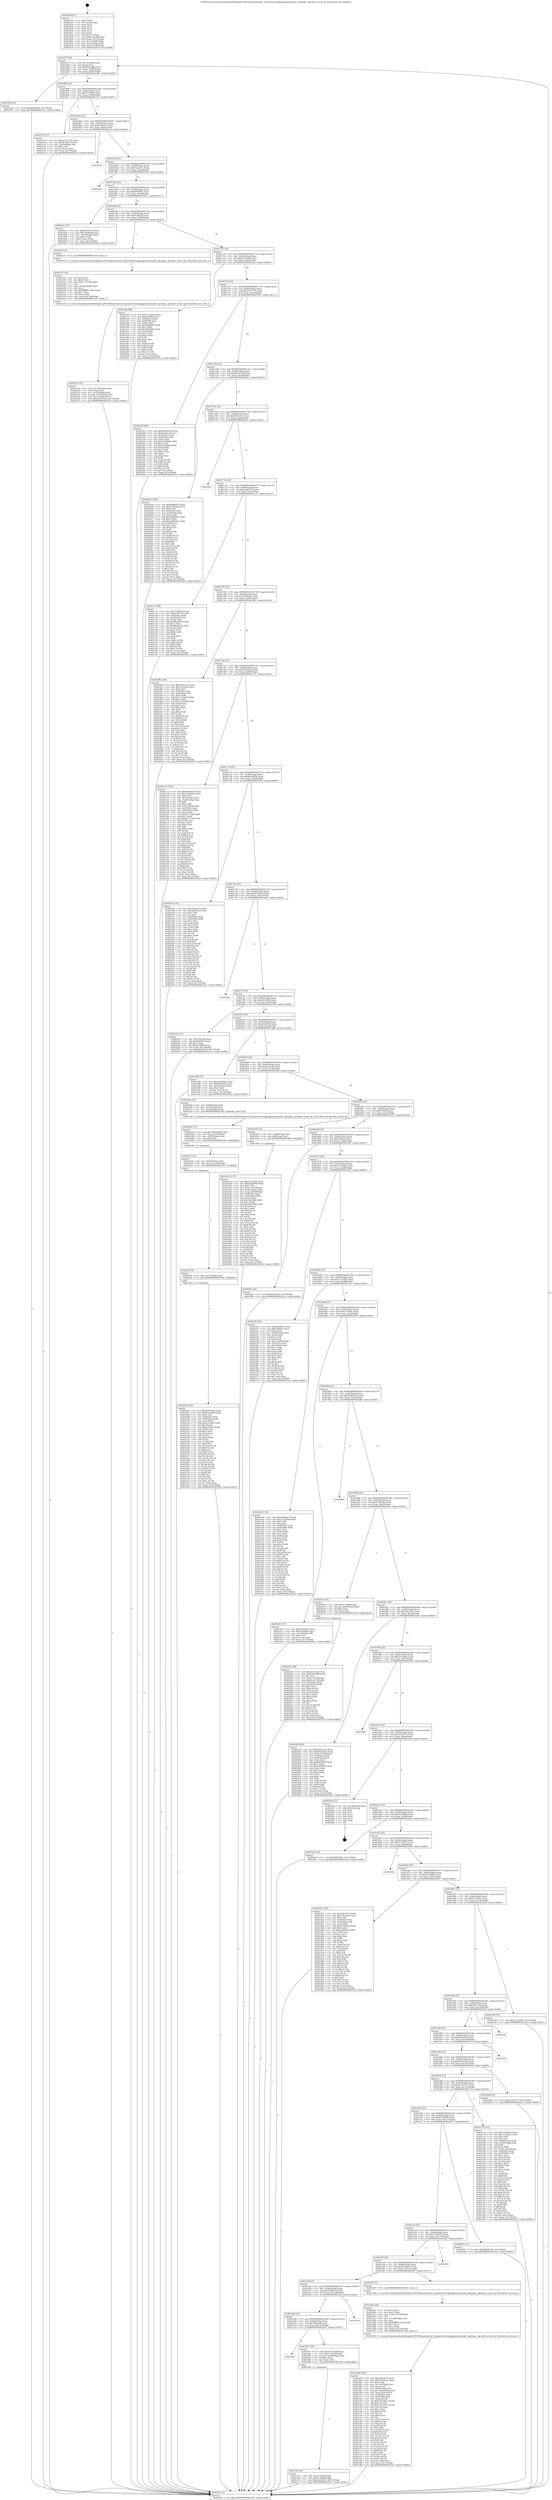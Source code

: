 digraph "0x401650" {
  label = "0x401650 (/mnt/c/Users/mathe/Desktop/tcc/POCII/binaries/extr_linuxdriversstaginggreybusaudio_topology.c_gbcodec_event_hp_Final-ollvm.out::main(0))"
  labelloc = "t"
  node[shape=record]

  Entry [label="",width=0.3,height=0.3,shape=circle,fillcolor=black,style=filled]
  "0x40167f" [label="{
     0x40167f [26]\l
     | [instrs]\l
     &nbsp;&nbsp;0x40167f \<+3\>: mov -0x7c(%rbp),%eax\l
     &nbsp;&nbsp;0x401682 \<+2\>: mov %eax,%ecx\l
     &nbsp;&nbsp;0x401684 \<+6\>: sub $0x8941e868,%ecx\l
     &nbsp;&nbsp;0x40168a \<+3\>: mov %eax,-0x80(%rbp)\l
     &nbsp;&nbsp;0x40168d \<+6\>: mov %ecx,-0x84(%rbp)\l
     &nbsp;&nbsp;0x401693 \<+6\>: je 000000000040238a \<main+0xd3a\>\l
  }"]
  "0x40238a" [label="{
     0x40238a [12]\l
     | [instrs]\l
     &nbsp;&nbsp;0x40238a \<+7\>: movl $0xd6c9d95d,-0x7c(%rbp)\l
     &nbsp;&nbsp;0x402391 \<+5\>: jmp 00000000004025e2 \<main+0xf92\>\l
  }"]
  "0x401699" [label="{
     0x401699 [25]\l
     | [instrs]\l
     &nbsp;&nbsp;0x401699 \<+5\>: jmp 000000000040169e \<main+0x4e\>\l
     &nbsp;&nbsp;0x40169e \<+3\>: mov -0x80(%rbp),%eax\l
     &nbsp;&nbsp;0x4016a1 \<+5\>: sub $0x8c5e0902,%eax\l
     &nbsp;&nbsp;0x4016a6 \<+6\>: mov %eax,-0x88(%rbp)\l
     &nbsp;&nbsp;0x4016ac \<+6\>: je 00000000004021d7 \<main+0xb87\>\l
  }"]
  Exit [label="",width=0.3,height=0.3,shape=circle,fillcolor=black,style=filled,peripheries=2]
  "0x4021d7" [label="{
     0x4021d7 [27]\l
     | [instrs]\l
     &nbsp;&nbsp;0x4021d7 \<+5\>: mov $0xa7a15755,%eax\l
     &nbsp;&nbsp;0x4021dc \<+5\>: mov $0x9c3fd23f,%ecx\l
     &nbsp;&nbsp;0x4021e1 \<+3\>: mov -0x29(%rbp),%dl\l
     &nbsp;&nbsp;0x4021e4 \<+3\>: test $0x1,%dl\l
     &nbsp;&nbsp;0x4021e7 \<+3\>: cmovne %ecx,%eax\l
     &nbsp;&nbsp;0x4021ea \<+3\>: mov %eax,-0x7c(%rbp)\l
     &nbsp;&nbsp;0x4021ed \<+5\>: jmp 00000000004025e2 \<main+0xf92\>\l
  }"]
  "0x4016b2" [label="{
     0x4016b2 [25]\l
     | [instrs]\l
     &nbsp;&nbsp;0x4016b2 \<+5\>: jmp 00000000004016b7 \<main+0x67\>\l
     &nbsp;&nbsp;0x4016b7 \<+3\>: mov -0x80(%rbp),%eax\l
     &nbsp;&nbsp;0x4016ba \<+5\>: sub $0x8ce0bee7,%eax\l
     &nbsp;&nbsp;0x4016bf \<+6\>: mov %eax,-0x8c(%rbp)\l
     &nbsp;&nbsp;0x4016c5 \<+6\>: je 000000000040252e \<main+0xede\>\l
  }"]
  "0x4022fa" [label="{
     0x4022fa [144]\l
     | [instrs]\l
     &nbsp;&nbsp;0x4022fa \<+5\>: mov $0x2b692618,%eax\l
     &nbsp;&nbsp;0x4022ff \<+5\>: mov $0x8941e868,%edx\l
     &nbsp;&nbsp;0x402304 \<+2\>: mov $0x1,%cl\l
     &nbsp;&nbsp;0x402306 \<+7\>: mov 0x40505c,%esi\l
     &nbsp;&nbsp;0x40230d \<+8\>: mov 0x405060,%r8d\l
     &nbsp;&nbsp;0x402315 \<+3\>: mov %esi,%r9d\l
     &nbsp;&nbsp;0x402318 \<+7\>: add $0xb3144e0,%r9d\l
     &nbsp;&nbsp;0x40231f \<+4\>: sub $0x1,%r9d\l
     &nbsp;&nbsp;0x402323 \<+7\>: sub $0xb3144e0,%r9d\l
     &nbsp;&nbsp;0x40232a \<+4\>: imul %r9d,%esi\l
     &nbsp;&nbsp;0x40232e \<+3\>: and $0x1,%esi\l
     &nbsp;&nbsp;0x402331 \<+3\>: cmp $0x0,%esi\l
     &nbsp;&nbsp;0x402334 \<+4\>: sete %r10b\l
     &nbsp;&nbsp;0x402338 \<+4\>: cmp $0xa,%r8d\l
     &nbsp;&nbsp;0x40233c \<+4\>: setl %r11b\l
     &nbsp;&nbsp;0x402340 \<+3\>: mov %r10b,%bl\l
     &nbsp;&nbsp;0x402343 \<+3\>: xor $0xff,%bl\l
     &nbsp;&nbsp;0x402346 \<+3\>: mov %r11b,%r14b\l
     &nbsp;&nbsp;0x402349 \<+4\>: xor $0xff,%r14b\l
     &nbsp;&nbsp;0x40234d \<+3\>: xor $0x0,%cl\l
     &nbsp;&nbsp;0x402350 \<+3\>: mov %bl,%r15b\l
     &nbsp;&nbsp;0x402353 \<+4\>: and $0x0,%r15b\l
     &nbsp;&nbsp;0x402357 \<+3\>: and %cl,%r10b\l
     &nbsp;&nbsp;0x40235a \<+3\>: mov %r14b,%r12b\l
     &nbsp;&nbsp;0x40235d \<+4\>: and $0x0,%r12b\l
     &nbsp;&nbsp;0x402361 \<+3\>: and %cl,%r11b\l
     &nbsp;&nbsp;0x402364 \<+3\>: or %r10b,%r15b\l
     &nbsp;&nbsp;0x402367 \<+3\>: or %r11b,%r12b\l
     &nbsp;&nbsp;0x40236a \<+3\>: xor %r12b,%r15b\l
     &nbsp;&nbsp;0x40236d \<+3\>: or %r14b,%bl\l
     &nbsp;&nbsp;0x402370 \<+3\>: xor $0xff,%bl\l
     &nbsp;&nbsp;0x402373 \<+3\>: or $0x0,%cl\l
     &nbsp;&nbsp;0x402376 \<+2\>: and %cl,%bl\l
     &nbsp;&nbsp;0x402378 \<+3\>: or %bl,%r15b\l
     &nbsp;&nbsp;0x40237b \<+4\>: test $0x1,%r15b\l
     &nbsp;&nbsp;0x40237f \<+3\>: cmovne %edx,%eax\l
     &nbsp;&nbsp;0x402382 \<+3\>: mov %eax,-0x7c(%rbp)\l
     &nbsp;&nbsp;0x402385 \<+5\>: jmp 00000000004025e2 \<main+0xf92\>\l
  }"]
  "0x40252e" [label="{
     0x40252e\l
  }", style=dashed]
  "0x4016cb" [label="{
     0x4016cb [25]\l
     | [instrs]\l
     &nbsp;&nbsp;0x4016cb \<+5\>: jmp 00000000004016d0 \<main+0x80\>\l
     &nbsp;&nbsp;0x4016d0 \<+3\>: mov -0x80(%rbp),%eax\l
     &nbsp;&nbsp;0x4016d3 \<+5\>: sub $0x93ea257c,%eax\l
     &nbsp;&nbsp;0x4016d8 \<+6\>: mov %eax,-0x90(%rbp)\l
     &nbsp;&nbsp;0x4016de \<+6\>: je 00000000004025d4 \<main+0xf84\>\l
  }"]
  "0x4022f1" [label="{
     0x4022f1 [9]\l
     | [instrs]\l
     &nbsp;&nbsp;0x4022f1 \<+4\>: mov -0x70(%rbp),%rdi\l
     &nbsp;&nbsp;0x4022f5 \<+5\>: call 0000000000401030 \<free@plt\>\l
     | [calls]\l
     &nbsp;&nbsp;0x401030 \{1\} (unknown)\l
  }"]
  "0x4025d4" [label="{
     0x4025d4\l
  }", style=dashed]
  "0x4016e4" [label="{
     0x4016e4 [25]\l
     | [instrs]\l
     &nbsp;&nbsp;0x4016e4 \<+5\>: jmp 00000000004016e9 \<main+0x99\>\l
     &nbsp;&nbsp;0x4016e9 \<+3\>: mov -0x80(%rbp),%eax\l
     &nbsp;&nbsp;0x4016ec \<+5\>: sub $0x9663f04c,%eax\l
     &nbsp;&nbsp;0x4016f1 \<+6\>: mov %eax,-0x94(%rbp)\l
     &nbsp;&nbsp;0x4016f7 \<+6\>: je 0000000000401bcc \<main+0x57c\>\l
  }"]
  "0x4022e2" [label="{
     0x4022e2 [15]\l
     | [instrs]\l
     &nbsp;&nbsp;0x4022e2 \<+4\>: mov -0x60(%rbp),%rdi\l
     &nbsp;&nbsp;0x4022e6 \<+6\>: mov %eax,-0x138(%rbp)\l
     &nbsp;&nbsp;0x4022ec \<+5\>: call 0000000000401030 \<free@plt\>\l
     | [calls]\l
     &nbsp;&nbsp;0x401030 \{1\} (unknown)\l
  }"]
  "0x401bcc" [label="{
     0x401bcc [27]\l
     | [instrs]\l
     &nbsp;&nbsp;0x401bcc \<+5\>: mov $0x45376573,%eax\l
     &nbsp;&nbsp;0x401bd1 \<+5\>: mov $0x7fd2bedb,%ecx\l
     &nbsp;&nbsp;0x401bd6 \<+3\>: mov -0x30(%rbp),%edx\l
     &nbsp;&nbsp;0x401bd9 \<+3\>: cmp $0x0,%edx\l
     &nbsp;&nbsp;0x401bdc \<+3\>: cmove %ecx,%eax\l
     &nbsp;&nbsp;0x401bdf \<+3\>: mov %eax,-0x7c(%rbp)\l
     &nbsp;&nbsp;0x401be2 \<+5\>: jmp 00000000004025e2 \<main+0xf92\>\l
  }"]
  "0x4016fd" [label="{
     0x4016fd [25]\l
     | [instrs]\l
     &nbsp;&nbsp;0x4016fd \<+5\>: jmp 0000000000401702 \<main+0xb2\>\l
     &nbsp;&nbsp;0x401702 \<+3\>: mov -0x80(%rbp),%eax\l
     &nbsp;&nbsp;0x401705 \<+5\>: sub $0x9c3fd23f,%eax\l
     &nbsp;&nbsp;0x40170a \<+6\>: mov %eax,-0x98(%rbp)\l
     &nbsp;&nbsp;0x401710 \<+6\>: je 00000000004021f2 \<main+0xba2\>\l
  }"]
  "0x4022cb" [label="{
     0x4022cb [23]\l
     | [instrs]\l
     &nbsp;&nbsp;0x4022cb \<+10\>: movabs $0x4030b6,%rdi\l
     &nbsp;&nbsp;0x4022d5 \<+3\>: mov %eax,-0x78(%rbp)\l
     &nbsp;&nbsp;0x4022d8 \<+3\>: mov -0x78(%rbp),%esi\l
     &nbsp;&nbsp;0x4022db \<+2\>: mov $0x0,%al\l
     &nbsp;&nbsp;0x4022dd \<+5\>: call 0000000000401040 \<printf@plt\>\l
     | [calls]\l
     &nbsp;&nbsp;0x401040 \{1\} (unknown)\l
  }"]
  "0x4021f2" [label="{
     0x4021f2 [5]\l
     | [instrs]\l
     &nbsp;&nbsp;0x4021f2 \<+5\>: call 0000000000401160 \<next_i\>\l
     | [calls]\l
     &nbsp;&nbsp;0x401160 \{1\} (/mnt/c/Users/mathe/Desktop/tcc/POCII/binaries/extr_linuxdriversstaginggreybusaudio_topology.c_gbcodec_event_hp_Final-ollvm.out::next_i)\l
  }"]
  "0x401716" [label="{
     0x401716 [25]\l
     | [instrs]\l
     &nbsp;&nbsp;0x401716 \<+5\>: jmp 000000000040171b \<main+0xcb\>\l
     &nbsp;&nbsp;0x40171b \<+3\>: mov -0x80(%rbp),%eax\l
     &nbsp;&nbsp;0x40171e \<+5\>: sub $0xa3339ad9,%eax\l
     &nbsp;&nbsp;0x401723 \<+6\>: mov %eax,-0x9c(%rbp)\l
     &nbsp;&nbsp;0x401729 \<+6\>: je 0000000000401abe \<main+0x46e\>\l
  }"]
  "0x402223" [label="{
     0x402223 [33]\l
     | [instrs]\l
     &nbsp;&nbsp;0x402223 \<+6\>: mov -0x134(%rbp),%ecx\l
     &nbsp;&nbsp;0x402229 \<+3\>: imul %eax,%ecx\l
     &nbsp;&nbsp;0x40222c \<+4\>: mov -0x70(%rbp),%rdi\l
     &nbsp;&nbsp;0x402230 \<+4\>: movslq -0x74(%rbp),%r8\l
     &nbsp;&nbsp;0x402234 \<+4\>: mov %ecx,(%rdi,%r8,4)\l
     &nbsp;&nbsp;0x402238 \<+7\>: movl $0xe4415062,-0x7c(%rbp)\l
     &nbsp;&nbsp;0x40223f \<+5\>: jmp 00000000004025e2 \<main+0xf92\>\l
  }"]
  "0x401abe" [label="{
     0x401abe [88]\l
     | [instrs]\l
     &nbsp;&nbsp;0x401abe \<+5\>: mov $0x3cc1beb5,%eax\l
     &nbsp;&nbsp;0x401ac3 \<+5\>: mov $0xb73086,%ecx\l
     &nbsp;&nbsp;0x401ac8 \<+7\>: mov 0x40505c,%edx\l
     &nbsp;&nbsp;0x401acf \<+7\>: mov 0x405060,%esi\l
     &nbsp;&nbsp;0x401ad6 \<+2\>: mov %edx,%edi\l
     &nbsp;&nbsp;0x401ad8 \<+6\>: sub $0x44b6bf59,%edi\l
     &nbsp;&nbsp;0x401ade \<+3\>: sub $0x1,%edi\l
     &nbsp;&nbsp;0x401ae1 \<+6\>: add $0x44b6bf59,%edi\l
     &nbsp;&nbsp;0x401ae7 \<+3\>: imul %edi,%edx\l
     &nbsp;&nbsp;0x401aea \<+3\>: and $0x1,%edx\l
     &nbsp;&nbsp;0x401aed \<+3\>: cmp $0x0,%edx\l
     &nbsp;&nbsp;0x401af0 \<+4\>: sete %r8b\l
     &nbsp;&nbsp;0x401af4 \<+3\>: cmp $0xa,%esi\l
     &nbsp;&nbsp;0x401af7 \<+4\>: setl %r9b\l
     &nbsp;&nbsp;0x401afb \<+3\>: mov %r8b,%r10b\l
     &nbsp;&nbsp;0x401afe \<+3\>: and %r9b,%r10b\l
     &nbsp;&nbsp;0x401b01 \<+3\>: xor %r9b,%r8b\l
     &nbsp;&nbsp;0x401b04 \<+3\>: or %r8b,%r10b\l
     &nbsp;&nbsp;0x401b07 \<+4\>: test $0x1,%r10b\l
     &nbsp;&nbsp;0x401b0b \<+3\>: cmovne %ecx,%eax\l
     &nbsp;&nbsp;0x401b0e \<+3\>: mov %eax,-0x7c(%rbp)\l
     &nbsp;&nbsp;0x401b11 \<+5\>: jmp 00000000004025e2 \<main+0xf92\>\l
  }"]
  "0x40172f" [label="{
     0x40172f [25]\l
     | [instrs]\l
     &nbsp;&nbsp;0x40172f \<+5\>: jmp 0000000000401734 \<main+0xe4\>\l
     &nbsp;&nbsp;0x401734 \<+3\>: mov -0x80(%rbp),%eax\l
     &nbsp;&nbsp;0x401737 \<+5\>: sub $0xa7a15755,%eax\l
     &nbsp;&nbsp;0x40173c \<+6\>: mov %eax,-0xa0(%rbp)\l
     &nbsp;&nbsp;0x401742 \<+6\>: je 0000000000402263 \<main+0xc13\>\l
  }"]
  "0x4021f7" [label="{
     0x4021f7 [44]\l
     | [instrs]\l
     &nbsp;&nbsp;0x4021f7 \<+2\>: xor %ecx,%ecx\l
     &nbsp;&nbsp;0x4021f9 \<+5\>: mov $0x2,%edx\l
     &nbsp;&nbsp;0x4021fe \<+6\>: mov %edx,-0x130(%rbp)\l
     &nbsp;&nbsp;0x402204 \<+1\>: cltd\l
     &nbsp;&nbsp;0x402205 \<+6\>: mov -0x130(%rbp),%esi\l
     &nbsp;&nbsp;0x40220b \<+2\>: idiv %esi\l
     &nbsp;&nbsp;0x40220d \<+6\>: imul $0xfffffffe,%edx,%edx\l
     &nbsp;&nbsp;0x402213 \<+3\>: sub $0x1,%ecx\l
     &nbsp;&nbsp;0x402216 \<+2\>: sub %ecx,%edx\l
     &nbsp;&nbsp;0x402218 \<+6\>: mov %edx,-0x134(%rbp)\l
     &nbsp;&nbsp;0x40221e \<+5\>: call 0000000000401160 \<next_i\>\l
     | [calls]\l
     &nbsp;&nbsp;0x401160 \{1\} (/mnt/c/Users/mathe/Desktop/tcc/POCII/binaries/extr_linuxdriversstaginggreybusaudio_topology.c_gbcodec_event_hp_Final-ollvm.out::next_i)\l
  }"]
  "0x402263" [label="{
     0x402263 [88]\l
     | [instrs]\l
     &nbsp;&nbsp;0x402263 \<+5\>: mov $0x2b692618,%eax\l
     &nbsp;&nbsp;0x402268 \<+5\>: mov $0xfa3a2c30,%ecx\l
     &nbsp;&nbsp;0x40226d \<+7\>: mov 0x40505c,%edx\l
     &nbsp;&nbsp;0x402274 \<+7\>: mov 0x405060,%esi\l
     &nbsp;&nbsp;0x40227b \<+2\>: mov %edx,%edi\l
     &nbsp;&nbsp;0x40227d \<+6\>: add $0x2229666d,%edi\l
     &nbsp;&nbsp;0x402283 \<+3\>: sub $0x1,%edi\l
     &nbsp;&nbsp;0x402286 \<+6\>: sub $0x2229666d,%edi\l
     &nbsp;&nbsp;0x40228c \<+3\>: imul %edi,%edx\l
     &nbsp;&nbsp;0x40228f \<+3\>: and $0x1,%edx\l
     &nbsp;&nbsp;0x402292 \<+3\>: cmp $0x0,%edx\l
     &nbsp;&nbsp;0x402295 \<+4\>: sete %r8b\l
     &nbsp;&nbsp;0x402299 \<+3\>: cmp $0xa,%esi\l
     &nbsp;&nbsp;0x40229c \<+4\>: setl %r9b\l
     &nbsp;&nbsp;0x4022a0 \<+3\>: mov %r8b,%r10b\l
     &nbsp;&nbsp;0x4022a3 \<+3\>: and %r9b,%r10b\l
     &nbsp;&nbsp;0x4022a6 \<+3\>: xor %r9b,%r8b\l
     &nbsp;&nbsp;0x4022a9 \<+3\>: or %r8b,%r10b\l
     &nbsp;&nbsp;0x4022ac \<+4\>: test $0x1,%r10b\l
     &nbsp;&nbsp;0x4022b0 \<+3\>: cmovne %ecx,%eax\l
     &nbsp;&nbsp;0x4022b3 \<+3\>: mov %eax,-0x7c(%rbp)\l
     &nbsp;&nbsp;0x4022b6 \<+5\>: jmp 00000000004025e2 \<main+0xf92\>\l
  }"]
  "0x401748" [label="{
     0x401748 [25]\l
     | [instrs]\l
     &nbsp;&nbsp;0x401748 \<+5\>: jmp 000000000040174d \<main+0xfd\>\l
     &nbsp;&nbsp;0x40174d \<+3\>: mov -0x80(%rbp),%eax\l
     &nbsp;&nbsp;0x401750 \<+5\>: sub $0xb81997dd,%eax\l
     &nbsp;&nbsp;0x401755 \<+6\>: mov %eax,-0xa4(%rbp)\l
     &nbsp;&nbsp;0x40175b \<+6\>: je 00000000004020a3 \<main+0xa53\>\l
  }"]
  "0x402035" [label="{
     0x402035 [98]\l
     | [instrs]\l
     &nbsp;&nbsp;0x402035 \<+5\>: mov $0x5b013ccd,%ecx\l
     &nbsp;&nbsp;0x40203a \<+5\>: mov $0x6c654908,%edx\l
     &nbsp;&nbsp;0x40203f \<+2\>: xor %esi,%esi\l
     &nbsp;&nbsp;0x402041 \<+4\>: mov %rax,-0x70(%rbp)\l
     &nbsp;&nbsp;0x402045 \<+7\>: movl $0x0,-0x74(%rbp)\l
     &nbsp;&nbsp;0x40204c \<+8\>: mov 0x40505c,%r8d\l
     &nbsp;&nbsp;0x402054 \<+8\>: mov 0x405060,%r9d\l
     &nbsp;&nbsp;0x40205c \<+3\>: sub $0x1,%esi\l
     &nbsp;&nbsp;0x40205f \<+3\>: mov %r8d,%r10d\l
     &nbsp;&nbsp;0x402062 \<+3\>: add %esi,%r10d\l
     &nbsp;&nbsp;0x402065 \<+4\>: imul %r10d,%r8d\l
     &nbsp;&nbsp;0x402069 \<+4\>: and $0x1,%r8d\l
     &nbsp;&nbsp;0x40206d \<+4\>: cmp $0x0,%r8d\l
     &nbsp;&nbsp;0x402071 \<+4\>: sete %r11b\l
     &nbsp;&nbsp;0x402075 \<+4\>: cmp $0xa,%r9d\l
     &nbsp;&nbsp;0x402079 \<+3\>: setl %bl\l
     &nbsp;&nbsp;0x40207c \<+3\>: mov %r11b,%r14b\l
     &nbsp;&nbsp;0x40207f \<+3\>: and %bl,%r14b\l
     &nbsp;&nbsp;0x402082 \<+3\>: xor %bl,%r11b\l
     &nbsp;&nbsp;0x402085 \<+3\>: or %r11b,%r14b\l
     &nbsp;&nbsp;0x402088 \<+4\>: test $0x1,%r14b\l
     &nbsp;&nbsp;0x40208c \<+3\>: cmovne %edx,%ecx\l
     &nbsp;&nbsp;0x40208f \<+3\>: mov %ecx,-0x7c(%rbp)\l
     &nbsp;&nbsp;0x402092 \<+5\>: jmp 00000000004025e2 \<main+0xf92\>\l
  }"]
  "0x4020a3" [label="{
     0x4020a3 [144]\l
     | [instrs]\l
     &nbsp;&nbsp;0x4020a3 \<+5\>: mov $0x608ed07f,%eax\l
     &nbsp;&nbsp;0x4020a8 \<+5\>: mov $0xd32bc4a9,%ecx\l
     &nbsp;&nbsp;0x4020ad \<+2\>: mov $0x1,%dl\l
     &nbsp;&nbsp;0x4020af \<+7\>: mov 0x40505c,%esi\l
     &nbsp;&nbsp;0x4020b6 \<+7\>: mov 0x405060,%edi\l
     &nbsp;&nbsp;0x4020bd \<+3\>: mov %esi,%r8d\l
     &nbsp;&nbsp;0x4020c0 \<+7\>: sub $0xda868542,%r8d\l
     &nbsp;&nbsp;0x4020c7 \<+4\>: sub $0x1,%r8d\l
     &nbsp;&nbsp;0x4020cb \<+7\>: add $0xda868542,%r8d\l
     &nbsp;&nbsp;0x4020d2 \<+4\>: imul %r8d,%esi\l
     &nbsp;&nbsp;0x4020d6 \<+3\>: and $0x1,%esi\l
     &nbsp;&nbsp;0x4020d9 \<+3\>: cmp $0x0,%esi\l
     &nbsp;&nbsp;0x4020dc \<+4\>: sete %r9b\l
     &nbsp;&nbsp;0x4020e0 \<+3\>: cmp $0xa,%edi\l
     &nbsp;&nbsp;0x4020e3 \<+4\>: setl %r10b\l
     &nbsp;&nbsp;0x4020e7 \<+3\>: mov %r9b,%r11b\l
     &nbsp;&nbsp;0x4020ea \<+4\>: xor $0xff,%r11b\l
     &nbsp;&nbsp;0x4020ee \<+3\>: mov %r10b,%bl\l
     &nbsp;&nbsp;0x4020f1 \<+3\>: xor $0xff,%bl\l
     &nbsp;&nbsp;0x4020f4 \<+3\>: xor $0x1,%dl\l
     &nbsp;&nbsp;0x4020f7 \<+3\>: mov %r11b,%r14b\l
     &nbsp;&nbsp;0x4020fa \<+4\>: and $0xff,%r14b\l
     &nbsp;&nbsp;0x4020fe \<+3\>: and %dl,%r9b\l
     &nbsp;&nbsp;0x402101 \<+3\>: mov %bl,%r15b\l
     &nbsp;&nbsp;0x402104 \<+4\>: and $0xff,%r15b\l
     &nbsp;&nbsp;0x402108 \<+3\>: and %dl,%r10b\l
     &nbsp;&nbsp;0x40210b \<+3\>: or %r9b,%r14b\l
     &nbsp;&nbsp;0x40210e \<+3\>: or %r10b,%r15b\l
     &nbsp;&nbsp;0x402111 \<+3\>: xor %r15b,%r14b\l
     &nbsp;&nbsp;0x402114 \<+3\>: or %bl,%r11b\l
     &nbsp;&nbsp;0x402117 \<+4\>: xor $0xff,%r11b\l
     &nbsp;&nbsp;0x40211b \<+3\>: or $0x1,%dl\l
     &nbsp;&nbsp;0x40211e \<+3\>: and %dl,%r11b\l
     &nbsp;&nbsp;0x402121 \<+3\>: or %r11b,%r14b\l
     &nbsp;&nbsp;0x402124 \<+4\>: test $0x1,%r14b\l
     &nbsp;&nbsp;0x402128 \<+3\>: cmovne %ecx,%eax\l
     &nbsp;&nbsp;0x40212b \<+3\>: mov %eax,-0x7c(%rbp)\l
     &nbsp;&nbsp;0x40212e \<+5\>: jmp 00000000004025e2 \<main+0xf92\>\l
  }"]
  "0x401761" [label="{
     0x401761 [25]\l
     | [instrs]\l
     &nbsp;&nbsp;0x401761 \<+5\>: jmp 0000000000401766 \<main+0x116\>\l
     &nbsp;&nbsp;0x401766 \<+3\>: mov -0x80(%rbp),%eax\l
     &nbsp;&nbsp;0x401769 \<+5\>: sub $0xc99c527e,%eax\l
     &nbsp;&nbsp;0x40176e \<+6\>: mov %eax,-0xa8(%rbp)\l
     &nbsp;&nbsp;0x401774 \<+6\>: je 00000000004024e1 \<main+0xe91\>\l
  }"]
  "0x401de8" [label="{
     0x401de8 [168]\l
     | [instrs]\l
     &nbsp;&nbsp;0x401de8 \<+5\>: mov $0xc99c527e,%ecx\l
     &nbsp;&nbsp;0x401ded \<+5\>: mov $0x553395ec,%edx\l
     &nbsp;&nbsp;0x401df2 \<+3\>: mov $0x1,%dil\l
     &nbsp;&nbsp;0x401df5 \<+6\>: mov -0x12c(%rbp),%esi\l
     &nbsp;&nbsp;0x401dfb \<+3\>: imul %eax,%esi\l
     &nbsp;&nbsp;0x401dfe \<+4\>: mov -0x60(%rbp),%r8\l
     &nbsp;&nbsp;0x401e02 \<+4\>: movslq -0x64(%rbp),%r9\l
     &nbsp;&nbsp;0x401e06 \<+4\>: mov %esi,(%r8,%r9,4)\l
     &nbsp;&nbsp;0x401e0a \<+7\>: mov 0x40505c,%eax\l
     &nbsp;&nbsp;0x401e11 \<+7\>: mov 0x405060,%esi\l
     &nbsp;&nbsp;0x401e18 \<+3\>: mov %eax,%r10d\l
     &nbsp;&nbsp;0x401e1b \<+7\>: sub $0xf7b3395c,%r10d\l
     &nbsp;&nbsp;0x401e22 \<+4\>: sub $0x1,%r10d\l
     &nbsp;&nbsp;0x401e26 \<+7\>: add $0xf7b3395c,%r10d\l
     &nbsp;&nbsp;0x401e2d \<+4\>: imul %r10d,%eax\l
     &nbsp;&nbsp;0x401e31 \<+3\>: and $0x1,%eax\l
     &nbsp;&nbsp;0x401e34 \<+3\>: cmp $0x0,%eax\l
     &nbsp;&nbsp;0x401e37 \<+4\>: sete %r11b\l
     &nbsp;&nbsp;0x401e3b \<+3\>: cmp $0xa,%esi\l
     &nbsp;&nbsp;0x401e3e \<+3\>: setl %bl\l
     &nbsp;&nbsp;0x401e41 \<+3\>: mov %r11b,%r14b\l
     &nbsp;&nbsp;0x401e44 \<+4\>: xor $0xff,%r14b\l
     &nbsp;&nbsp;0x401e48 \<+3\>: mov %bl,%r15b\l
     &nbsp;&nbsp;0x401e4b \<+4\>: xor $0xff,%r15b\l
     &nbsp;&nbsp;0x401e4f \<+4\>: xor $0x1,%dil\l
     &nbsp;&nbsp;0x401e53 \<+3\>: mov %r14b,%r12b\l
     &nbsp;&nbsp;0x401e56 \<+4\>: and $0xff,%r12b\l
     &nbsp;&nbsp;0x401e5a \<+3\>: and %dil,%r11b\l
     &nbsp;&nbsp;0x401e5d \<+3\>: mov %r15b,%r13b\l
     &nbsp;&nbsp;0x401e60 \<+4\>: and $0xff,%r13b\l
     &nbsp;&nbsp;0x401e64 \<+3\>: and %dil,%bl\l
     &nbsp;&nbsp;0x401e67 \<+3\>: or %r11b,%r12b\l
     &nbsp;&nbsp;0x401e6a \<+3\>: or %bl,%r13b\l
     &nbsp;&nbsp;0x401e6d \<+3\>: xor %r13b,%r12b\l
     &nbsp;&nbsp;0x401e70 \<+3\>: or %r15b,%r14b\l
     &nbsp;&nbsp;0x401e73 \<+4\>: xor $0xff,%r14b\l
     &nbsp;&nbsp;0x401e77 \<+4\>: or $0x1,%dil\l
     &nbsp;&nbsp;0x401e7b \<+3\>: and %dil,%r14b\l
     &nbsp;&nbsp;0x401e7e \<+3\>: or %r14b,%r12b\l
     &nbsp;&nbsp;0x401e81 \<+4\>: test $0x1,%r12b\l
     &nbsp;&nbsp;0x401e85 \<+3\>: cmovne %edx,%ecx\l
     &nbsp;&nbsp;0x401e88 \<+3\>: mov %ecx,-0x7c(%rbp)\l
     &nbsp;&nbsp;0x401e8b \<+5\>: jmp 00000000004025e2 \<main+0xf92\>\l
  }"]
  "0x4024e1" [label="{
     0x4024e1\l
  }", style=dashed]
  "0x40177a" [label="{
     0x40177a [25]\l
     | [instrs]\l
     &nbsp;&nbsp;0x40177a \<+5\>: jmp 000000000040177f \<main+0x12f\>\l
     &nbsp;&nbsp;0x40177f \<+3\>: mov -0x80(%rbp),%eax\l
     &nbsp;&nbsp;0x401782 \<+5\>: sub $0xcb2d42c5,%eax\l
     &nbsp;&nbsp;0x401787 \<+6\>: mov %eax,-0xac(%rbp)\l
     &nbsp;&nbsp;0x40178d \<+6\>: je 0000000000401c1c \<main+0x5cc\>\l
  }"]
  "0x401dbc" [label="{
     0x401dbc [44]\l
     | [instrs]\l
     &nbsp;&nbsp;0x401dbc \<+2\>: xor %ecx,%ecx\l
     &nbsp;&nbsp;0x401dbe \<+5\>: mov $0x2,%edx\l
     &nbsp;&nbsp;0x401dc3 \<+6\>: mov %edx,-0x128(%rbp)\l
     &nbsp;&nbsp;0x401dc9 \<+1\>: cltd\l
     &nbsp;&nbsp;0x401dca \<+6\>: mov -0x128(%rbp),%esi\l
     &nbsp;&nbsp;0x401dd0 \<+2\>: idiv %esi\l
     &nbsp;&nbsp;0x401dd2 \<+6\>: imul $0xfffffffe,%edx,%edx\l
     &nbsp;&nbsp;0x401dd8 \<+3\>: sub $0x1,%ecx\l
     &nbsp;&nbsp;0x401ddb \<+2\>: sub %ecx,%edx\l
     &nbsp;&nbsp;0x401ddd \<+6\>: mov %edx,-0x12c(%rbp)\l
     &nbsp;&nbsp;0x401de3 \<+5\>: call 0000000000401160 \<next_i\>\l
     | [calls]\l
     &nbsp;&nbsp;0x401160 \{1\} (/mnt/c/Users/mathe/Desktop/tcc/POCII/binaries/extr_linuxdriversstaginggreybusaudio_topology.c_gbcodec_event_hp_Final-ollvm.out::next_i)\l
  }"]
  "0x401c1c" [label="{
     0x401c1c [88]\l
     | [instrs]\l
     &nbsp;&nbsp;0x401c1c \<+5\>: mov $0x75abf97b,%eax\l
     &nbsp;&nbsp;0x401c21 \<+5\>: mov $0x6c307357,%ecx\l
     &nbsp;&nbsp;0x401c26 \<+7\>: mov 0x40505c,%edx\l
     &nbsp;&nbsp;0x401c2d \<+7\>: mov 0x405060,%esi\l
     &nbsp;&nbsp;0x401c34 \<+2\>: mov %edx,%edi\l
     &nbsp;&nbsp;0x401c36 \<+6\>: add $0xd8aa6250,%edi\l
     &nbsp;&nbsp;0x401c3c \<+3\>: sub $0x1,%edi\l
     &nbsp;&nbsp;0x401c3f \<+6\>: sub $0xd8aa6250,%edi\l
     &nbsp;&nbsp;0x401c45 \<+3\>: imul %edi,%edx\l
     &nbsp;&nbsp;0x401c48 \<+3\>: and $0x1,%edx\l
     &nbsp;&nbsp;0x401c4b \<+3\>: cmp $0x0,%edx\l
     &nbsp;&nbsp;0x401c4e \<+4\>: sete %r8b\l
     &nbsp;&nbsp;0x401c52 \<+3\>: cmp $0xa,%esi\l
     &nbsp;&nbsp;0x401c55 \<+4\>: setl %r9b\l
     &nbsp;&nbsp;0x401c59 \<+3\>: mov %r8b,%r10b\l
     &nbsp;&nbsp;0x401c5c \<+3\>: and %r9b,%r10b\l
     &nbsp;&nbsp;0x401c5f \<+3\>: xor %r9b,%r8b\l
     &nbsp;&nbsp;0x401c62 \<+3\>: or %r8b,%r10b\l
     &nbsp;&nbsp;0x401c65 \<+4\>: test $0x1,%r10b\l
     &nbsp;&nbsp;0x401c69 \<+3\>: cmovne %ecx,%eax\l
     &nbsp;&nbsp;0x401c6c \<+3\>: mov %eax,-0x7c(%rbp)\l
     &nbsp;&nbsp;0x401c6f \<+5\>: jmp 00000000004025e2 \<main+0xf92\>\l
  }"]
  "0x401793" [label="{
     0x401793 [25]\l
     | [instrs]\l
     &nbsp;&nbsp;0x401793 \<+5\>: jmp 0000000000401798 \<main+0x148\>\l
     &nbsp;&nbsp;0x401798 \<+3\>: mov -0x80(%rbp),%eax\l
     &nbsp;&nbsp;0x40179b \<+5\>: sub $0xd1060a03,%eax\l
     &nbsp;&nbsp;0x4017a0 \<+6\>: mov %eax,-0xb0(%rbp)\l
     &nbsp;&nbsp;0x4017a6 \<+6\>: je 0000000000401f8e \<main+0x93e\>\l
  }"]
  "0x401c05" [label="{
     0x401c05 [23]\l
     | [instrs]\l
     &nbsp;&nbsp;0x401c05 \<+4\>: mov %rax,-0x60(%rbp)\l
     &nbsp;&nbsp;0x401c09 \<+7\>: movl $0x0,-0x64(%rbp)\l
     &nbsp;&nbsp;0x401c10 \<+7\>: movl $0xcb2d42c5,-0x7c(%rbp)\l
     &nbsp;&nbsp;0x401c17 \<+5\>: jmp 00000000004025e2 \<main+0xf92\>\l
  }"]
  "0x401f8e" [label="{
     0x401f8e [144]\l
     | [instrs]\l
     &nbsp;&nbsp;0x401f8e \<+5\>: mov $0x5b013ccd,%eax\l
     &nbsp;&nbsp;0x401f93 \<+5\>: mov $0x314f6e29,%ecx\l
     &nbsp;&nbsp;0x401f98 \<+2\>: mov $0x1,%dl\l
     &nbsp;&nbsp;0x401f9a \<+7\>: mov 0x40505c,%esi\l
     &nbsp;&nbsp;0x401fa1 \<+7\>: mov 0x405060,%edi\l
     &nbsp;&nbsp;0x401fa8 \<+3\>: mov %esi,%r8d\l
     &nbsp;&nbsp;0x401fab \<+7\>: add $0x3170e0bf,%r8d\l
     &nbsp;&nbsp;0x401fb2 \<+4\>: sub $0x1,%r8d\l
     &nbsp;&nbsp;0x401fb6 \<+7\>: sub $0x3170e0bf,%r8d\l
     &nbsp;&nbsp;0x401fbd \<+4\>: imul %r8d,%esi\l
     &nbsp;&nbsp;0x401fc1 \<+3\>: and $0x1,%esi\l
     &nbsp;&nbsp;0x401fc4 \<+3\>: cmp $0x0,%esi\l
     &nbsp;&nbsp;0x401fc7 \<+4\>: sete %r9b\l
     &nbsp;&nbsp;0x401fcb \<+3\>: cmp $0xa,%edi\l
     &nbsp;&nbsp;0x401fce \<+4\>: setl %r10b\l
     &nbsp;&nbsp;0x401fd2 \<+3\>: mov %r9b,%r11b\l
     &nbsp;&nbsp;0x401fd5 \<+4\>: xor $0xff,%r11b\l
     &nbsp;&nbsp;0x401fd9 \<+3\>: mov %r10b,%bl\l
     &nbsp;&nbsp;0x401fdc \<+3\>: xor $0xff,%bl\l
     &nbsp;&nbsp;0x401fdf \<+3\>: xor $0x0,%dl\l
     &nbsp;&nbsp;0x401fe2 \<+3\>: mov %r11b,%r14b\l
     &nbsp;&nbsp;0x401fe5 \<+4\>: and $0x0,%r14b\l
     &nbsp;&nbsp;0x401fe9 \<+3\>: and %dl,%r9b\l
     &nbsp;&nbsp;0x401fec \<+3\>: mov %bl,%r15b\l
     &nbsp;&nbsp;0x401fef \<+4\>: and $0x0,%r15b\l
     &nbsp;&nbsp;0x401ff3 \<+3\>: and %dl,%r10b\l
     &nbsp;&nbsp;0x401ff6 \<+3\>: or %r9b,%r14b\l
     &nbsp;&nbsp;0x401ff9 \<+3\>: or %r10b,%r15b\l
     &nbsp;&nbsp;0x401ffc \<+3\>: xor %r15b,%r14b\l
     &nbsp;&nbsp;0x401fff \<+3\>: or %bl,%r11b\l
     &nbsp;&nbsp;0x402002 \<+4\>: xor $0xff,%r11b\l
     &nbsp;&nbsp;0x402006 \<+3\>: or $0x0,%dl\l
     &nbsp;&nbsp;0x402009 \<+3\>: and %dl,%r11b\l
     &nbsp;&nbsp;0x40200c \<+3\>: or %r11b,%r14b\l
     &nbsp;&nbsp;0x40200f \<+4\>: test $0x1,%r14b\l
     &nbsp;&nbsp;0x402013 \<+3\>: cmovne %ecx,%eax\l
     &nbsp;&nbsp;0x402016 \<+3\>: mov %eax,-0x7c(%rbp)\l
     &nbsp;&nbsp;0x402019 \<+5\>: jmp 00000000004025e2 \<main+0xf92\>\l
  }"]
  "0x4017ac" [label="{
     0x4017ac [25]\l
     | [instrs]\l
     &nbsp;&nbsp;0x4017ac \<+5\>: jmp 00000000004017b1 \<main+0x161\>\l
     &nbsp;&nbsp;0x4017b1 \<+3\>: mov -0x80(%rbp),%eax\l
     &nbsp;&nbsp;0x4017b4 \<+5\>: sub $0xd32bc4a9,%eax\l
     &nbsp;&nbsp;0x4017b9 \<+6\>: mov %eax,-0xb4(%rbp)\l
     &nbsp;&nbsp;0x4017bf \<+6\>: je 0000000000402133 \<main+0xae3\>\l
  }"]
  "0x401a81" [label="{
     0x401a81\l
  }", style=dashed]
  "0x402133" [label="{
     0x402133 [164]\l
     | [instrs]\l
     &nbsp;&nbsp;0x402133 \<+5\>: mov $0x608ed07f,%eax\l
     &nbsp;&nbsp;0x402138 \<+5\>: mov $0x8c5e0902,%ecx\l
     &nbsp;&nbsp;0x40213d \<+2\>: mov $0x1,%dl\l
     &nbsp;&nbsp;0x40213f \<+3\>: mov -0x74(%rbp),%esi\l
     &nbsp;&nbsp;0x402142 \<+3\>: cmp -0x68(%rbp),%esi\l
     &nbsp;&nbsp;0x402145 \<+4\>: setl %dil\l
     &nbsp;&nbsp;0x402149 \<+4\>: and $0x1,%dil\l
     &nbsp;&nbsp;0x40214d \<+4\>: mov %dil,-0x29(%rbp)\l
     &nbsp;&nbsp;0x402151 \<+7\>: mov 0x40505c,%esi\l
     &nbsp;&nbsp;0x402158 \<+8\>: mov 0x405060,%r8d\l
     &nbsp;&nbsp;0x402160 \<+3\>: mov %esi,%r9d\l
     &nbsp;&nbsp;0x402163 \<+7\>: sub $0xb47733ef,%r9d\l
     &nbsp;&nbsp;0x40216a \<+4\>: sub $0x1,%r9d\l
     &nbsp;&nbsp;0x40216e \<+7\>: add $0xb47733ef,%r9d\l
     &nbsp;&nbsp;0x402175 \<+4\>: imul %r9d,%esi\l
     &nbsp;&nbsp;0x402179 \<+3\>: and $0x1,%esi\l
     &nbsp;&nbsp;0x40217c \<+3\>: cmp $0x0,%esi\l
     &nbsp;&nbsp;0x40217f \<+4\>: sete %dil\l
     &nbsp;&nbsp;0x402183 \<+4\>: cmp $0xa,%r8d\l
     &nbsp;&nbsp;0x402187 \<+4\>: setl %r10b\l
     &nbsp;&nbsp;0x40218b \<+3\>: mov %dil,%r11b\l
     &nbsp;&nbsp;0x40218e \<+4\>: xor $0xff,%r11b\l
     &nbsp;&nbsp;0x402192 \<+3\>: mov %r10b,%bl\l
     &nbsp;&nbsp;0x402195 \<+3\>: xor $0xff,%bl\l
     &nbsp;&nbsp;0x402198 \<+3\>: xor $0x0,%dl\l
     &nbsp;&nbsp;0x40219b \<+3\>: mov %r11b,%r14b\l
     &nbsp;&nbsp;0x40219e \<+4\>: and $0x0,%r14b\l
     &nbsp;&nbsp;0x4021a2 \<+3\>: and %dl,%dil\l
     &nbsp;&nbsp;0x4021a5 \<+3\>: mov %bl,%r15b\l
     &nbsp;&nbsp;0x4021a8 \<+4\>: and $0x0,%r15b\l
     &nbsp;&nbsp;0x4021ac \<+3\>: and %dl,%r10b\l
     &nbsp;&nbsp;0x4021af \<+3\>: or %dil,%r14b\l
     &nbsp;&nbsp;0x4021b2 \<+3\>: or %r10b,%r15b\l
     &nbsp;&nbsp;0x4021b5 \<+3\>: xor %r15b,%r14b\l
     &nbsp;&nbsp;0x4021b8 \<+3\>: or %bl,%r11b\l
     &nbsp;&nbsp;0x4021bb \<+4\>: xor $0xff,%r11b\l
     &nbsp;&nbsp;0x4021bf \<+3\>: or $0x0,%dl\l
     &nbsp;&nbsp;0x4021c2 \<+3\>: and %dl,%r11b\l
     &nbsp;&nbsp;0x4021c5 \<+3\>: or %r11b,%r14b\l
     &nbsp;&nbsp;0x4021c8 \<+4\>: test $0x1,%r14b\l
     &nbsp;&nbsp;0x4021cc \<+3\>: cmovne %ecx,%eax\l
     &nbsp;&nbsp;0x4021cf \<+3\>: mov %eax,-0x7c(%rbp)\l
     &nbsp;&nbsp;0x4021d2 \<+5\>: jmp 00000000004025e2 \<main+0xf92\>\l
  }"]
  "0x4017c5" [label="{
     0x4017c5 [25]\l
     | [instrs]\l
     &nbsp;&nbsp;0x4017c5 \<+5\>: jmp 00000000004017ca \<main+0x17a\>\l
     &nbsp;&nbsp;0x4017ca \<+3\>: mov -0x80(%rbp),%eax\l
     &nbsp;&nbsp;0x4017cd \<+5\>: sub $0xd6c9d95d,%eax\l
     &nbsp;&nbsp;0x4017d2 \<+6\>: mov %eax,-0xb8(%rbp)\l
     &nbsp;&nbsp;0x4017d8 \<+6\>: je 00000000004023b3 \<main+0xd63\>\l
  }"]
  "0x401be7" [label="{
     0x401be7 [30]\l
     | [instrs]\l
     &nbsp;&nbsp;0x401be7 \<+7\>: movl $0x64,-0x50(%rbp)\l
     &nbsp;&nbsp;0x401bee \<+7\>: movl $0x1,-0x54(%rbp)\l
     &nbsp;&nbsp;0x401bf5 \<+4\>: movslq -0x54(%rbp),%rax\l
     &nbsp;&nbsp;0x401bf9 \<+4\>: shl $0x2,%rax\l
     &nbsp;&nbsp;0x401bfd \<+3\>: mov %rax,%rdi\l
     &nbsp;&nbsp;0x401c00 \<+5\>: call 0000000000401050 \<malloc@plt\>\l
     | [calls]\l
     &nbsp;&nbsp;0x401050 \{1\} (unknown)\l
  }"]
  "0x4023b3" [label="{
     0x4023b3 [134]\l
     | [instrs]\l
     &nbsp;&nbsp;0x4023b3 \<+5\>: mov $0x93ea257c,%eax\l
     &nbsp;&nbsp;0x4023b8 \<+5\>: mov $0x3a8e39e5,%ecx\l
     &nbsp;&nbsp;0x4023bd \<+2\>: mov $0x1,%dl\l
     &nbsp;&nbsp;0x4023bf \<+2\>: xor %esi,%esi\l
     &nbsp;&nbsp;0x4023c1 \<+7\>: mov 0x40505c,%edi\l
     &nbsp;&nbsp;0x4023c8 \<+8\>: mov 0x405060,%r8d\l
     &nbsp;&nbsp;0x4023d0 \<+3\>: sub $0x1,%esi\l
     &nbsp;&nbsp;0x4023d3 \<+3\>: mov %edi,%r9d\l
     &nbsp;&nbsp;0x4023d6 \<+3\>: add %esi,%r9d\l
     &nbsp;&nbsp;0x4023d9 \<+4\>: imul %r9d,%edi\l
     &nbsp;&nbsp;0x4023dd \<+3\>: and $0x1,%edi\l
     &nbsp;&nbsp;0x4023e0 \<+3\>: cmp $0x0,%edi\l
     &nbsp;&nbsp;0x4023e3 \<+4\>: sete %r10b\l
     &nbsp;&nbsp;0x4023e7 \<+4\>: cmp $0xa,%r8d\l
     &nbsp;&nbsp;0x4023eb \<+4\>: setl %r11b\l
     &nbsp;&nbsp;0x4023ef \<+3\>: mov %r10b,%bl\l
     &nbsp;&nbsp;0x4023f2 \<+3\>: xor $0xff,%bl\l
     &nbsp;&nbsp;0x4023f5 \<+3\>: mov %r11b,%r14b\l
     &nbsp;&nbsp;0x4023f8 \<+4\>: xor $0xff,%r14b\l
     &nbsp;&nbsp;0x4023fc \<+3\>: xor $0x0,%dl\l
     &nbsp;&nbsp;0x4023ff \<+3\>: mov %bl,%r15b\l
     &nbsp;&nbsp;0x402402 \<+4\>: and $0x0,%r15b\l
     &nbsp;&nbsp;0x402406 \<+3\>: and %dl,%r10b\l
     &nbsp;&nbsp;0x402409 \<+3\>: mov %r14b,%r12b\l
     &nbsp;&nbsp;0x40240c \<+4\>: and $0x0,%r12b\l
     &nbsp;&nbsp;0x402410 \<+3\>: and %dl,%r11b\l
     &nbsp;&nbsp;0x402413 \<+3\>: or %r10b,%r15b\l
     &nbsp;&nbsp;0x402416 \<+3\>: or %r11b,%r12b\l
     &nbsp;&nbsp;0x402419 \<+3\>: xor %r12b,%r15b\l
     &nbsp;&nbsp;0x40241c \<+3\>: or %r14b,%bl\l
     &nbsp;&nbsp;0x40241f \<+3\>: xor $0xff,%bl\l
     &nbsp;&nbsp;0x402422 \<+3\>: or $0x0,%dl\l
     &nbsp;&nbsp;0x402425 \<+2\>: and %dl,%bl\l
     &nbsp;&nbsp;0x402427 \<+3\>: or %bl,%r15b\l
     &nbsp;&nbsp;0x40242a \<+4\>: test $0x1,%r15b\l
     &nbsp;&nbsp;0x40242e \<+3\>: cmovne %ecx,%eax\l
     &nbsp;&nbsp;0x402431 \<+3\>: mov %eax,-0x7c(%rbp)\l
     &nbsp;&nbsp;0x402434 \<+5\>: jmp 00000000004025e2 \<main+0xf92\>\l
  }"]
  "0x4017de" [label="{
     0x4017de [25]\l
     | [instrs]\l
     &nbsp;&nbsp;0x4017de \<+5\>: jmp 00000000004017e3 \<main+0x193\>\l
     &nbsp;&nbsp;0x4017e3 \<+3\>: mov -0x80(%rbp),%eax\l
     &nbsp;&nbsp;0x4017e6 \<+5\>: sub $0xdf7dd543,%eax\l
     &nbsp;&nbsp;0x4017eb \<+6\>: mov %eax,-0xbc(%rbp)\l
     &nbsp;&nbsp;0x4017f1 \<+6\>: je 0000000000401aa6 \<main+0x456\>\l
  }"]
  "0x401a68" [label="{
     0x401a68 [25]\l
     | [instrs]\l
     &nbsp;&nbsp;0x401a68 \<+5\>: jmp 0000000000401a6d \<main+0x41d\>\l
     &nbsp;&nbsp;0x401a6d \<+3\>: mov -0x80(%rbp),%eax\l
     &nbsp;&nbsp;0x401a70 \<+5\>: sub $0x7fd2bedb,%eax\l
     &nbsp;&nbsp;0x401a75 \<+6\>: mov %eax,-0x124(%rbp)\l
     &nbsp;&nbsp;0x401a7b \<+6\>: je 0000000000401be7 \<main+0x597\>\l
  }"]
  "0x401aa6" [label="{
     0x401aa6\l
  }", style=dashed]
  "0x4017f7" [label="{
     0x4017f7 [25]\l
     | [instrs]\l
     &nbsp;&nbsp;0x4017f7 \<+5\>: jmp 00000000004017fc \<main+0x1ac\>\l
     &nbsp;&nbsp;0x4017fc \<+3\>: mov -0x80(%rbp),%eax\l
     &nbsp;&nbsp;0x4017ff \<+5\>: sub $0xe4415062,%eax\l
     &nbsp;&nbsp;0x401804 \<+6\>: mov %eax,-0xc0(%rbp)\l
     &nbsp;&nbsp;0x40180a \<+6\>: je 0000000000402244 \<main+0xbf4\>\l
  }"]
  "0x4023a2" [label="{
     0x4023a2\l
  }", style=dashed]
  "0x402244" [label="{
     0x402244 [31]\l
     | [instrs]\l
     &nbsp;&nbsp;0x402244 \<+3\>: mov -0x74(%rbp),%eax\l
     &nbsp;&nbsp;0x402247 \<+5\>: sub $0xfbab6f9c,%eax\l
     &nbsp;&nbsp;0x40224c \<+3\>: add $0x1,%eax\l
     &nbsp;&nbsp;0x40224f \<+5\>: add $0xfbab6f9c,%eax\l
     &nbsp;&nbsp;0x402254 \<+3\>: mov %eax,-0x74(%rbp)\l
     &nbsp;&nbsp;0x402257 \<+7\>: movl $0xb81997dd,-0x7c(%rbp)\l
     &nbsp;&nbsp;0x40225e \<+5\>: jmp 00000000004025e2 \<main+0xf92\>\l
  }"]
  "0x401810" [label="{
     0x401810 [25]\l
     | [instrs]\l
     &nbsp;&nbsp;0x401810 \<+5\>: jmp 0000000000401815 \<main+0x1c5\>\l
     &nbsp;&nbsp;0x401815 \<+3\>: mov -0x80(%rbp),%eax\l
     &nbsp;&nbsp;0x401818 \<+5\>: sub $0xeba65019,%eax\l
     &nbsp;&nbsp;0x40181d \<+6\>: mov %eax,-0xc4(%rbp)\l
     &nbsp;&nbsp;0x401823 \<+6\>: je 0000000000401a8b \<main+0x43b\>\l
  }"]
  "0x401a4f" [label="{
     0x401a4f [25]\l
     | [instrs]\l
     &nbsp;&nbsp;0x401a4f \<+5\>: jmp 0000000000401a54 \<main+0x404\>\l
     &nbsp;&nbsp;0x401a54 \<+3\>: mov -0x80(%rbp),%eax\l
     &nbsp;&nbsp;0x401a57 \<+5\>: sub $0x76a90576,%eax\l
     &nbsp;&nbsp;0x401a5c \<+6\>: mov %eax,-0x120(%rbp)\l
     &nbsp;&nbsp;0x401a62 \<+6\>: je 00000000004023a2 \<main+0xd52\>\l
  }"]
  "0x401a8b" [label="{
     0x401a8b [27]\l
     | [instrs]\l
     &nbsp;&nbsp;0x401a8b \<+5\>: mov $0xa3339ad9,%eax\l
     &nbsp;&nbsp;0x401a90 \<+5\>: mov $0xdf7dd543,%ecx\l
     &nbsp;&nbsp;0x401a95 \<+3\>: mov -0x34(%rbp),%edx\l
     &nbsp;&nbsp;0x401a98 \<+3\>: cmp $0x2,%edx\l
     &nbsp;&nbsp;0x401a9b \<+3\>: cmovne %ecx,%eax\l
     &nbsp;&nbsp;0x401a9e \<+3\>: mov %eax,-0x7c(%rbp)\l
     &nbsp;&nbsp;0x401aa1 \<+5\>: jmp 00000000004025e2 \<main+0xf92\>\l
  }"]
  "0x401829" [label="{
     0x401829 [25]\l
     | [instrs]\l
     &nbsp;&nbsp;0x401829 \<+5\>: jmp 000000000040182e \<main+0x1de\>\l
     &nbsp;&nbsp;0x40182e \<+3\>: mov -0x80(%rbp),%eax\l
     &nbsp;&nbsp;0x401831 \<+5\>: sub $0xfa3a2c30,%eax\l
     &nbsp;&nbsp;0x401836 \<+6\>: mov %eax,-0xc8(%rbp)\l
     &nbsp;&nbsp;0x40183c \<+6\>: je 00000000004022bb \<main+0xc6b\>\l
  }"]
  "0x4025e2" [label="{
     0x4025e2 [5]\l
     | [instrs]\l
     &nbsp;&nbsp;0x4025e2 \<+5\>: jmp 000000000040167f \<main+0x2f\>\l
  }"]
  "0x401650" [label="{
     0x401650 [47]\l
     | [instrs]\l
     &nbsp;&nbsp;0x401650 \<+1\>: push %rbp\l
     &nbsp;&nbsp;0x401651 \<+3\>: mov %rsp,%rbp\l
     &nbsp;&nbsp;0x401654 \<+2\>: push %r15\l
     &nbsp;&nbsp;0x401656 \<+2\>: push %r14\l
     &nbsp;&nbsp;0x401658 \<+2\>: push %r13\l
     &nbsp;&nbsp;0x40165a \<+2\>: push %r12\l
     &nbsp;&nbsp;0x40165c \<+1\>: push %rbx\l
     &nbsp;&nbsp;0x40165d \<+7\>: sub $0x118,%rsp\l
     &nbsp;&nbsp;0x401664 \<+7\>: movl $0x0,-0x38(%rbp)\l
     &nbsp;&nbsp;0x40166b \<+3\>: mov %edi,-0x3c(%rbp)\l
     &nbsp;&nbsp;0x40166e \<+4\>: mov %rsi,-0x48(%rbp)\l
     &nbsp;&nbsp;0x401672 \<+3\>: mov -0x3c(%rbp),%edi\l
     &nbsp;&nbsp;0x401675 \<+3\>: mov %edi,-0x34(%rbp)\l
     &nbsp;&nbsp;0x401678 \<+7\>: movl $0xeba65019,-0x7c(%rbp)\l
  }"]
  "0x401db7" [label="{
     0x401db7 [5]\l
     | [instrs]\l
     &nbsp;&nbsp;0x401db7 \<+5\>: call 0000000000401160 \<next_i\>\l
     | [calls]\l
     &nbsp;&nbsp;0x401160 \{1\} (/mnt/c/Users/mathe/Desktop/tcc/POCII/binaries/extr_linuxdriversstaginggreybusaudio_topology.c_gbcodec_event_hp_Final-ollvm.out::next_i)\l
  }"]
  "0x4022bb" [label="{
     0x4022bb [16]\l
     | [instrs]\l
     &nbsp;&nbsp;0x4022bb \<+4\>: mov -0x60(%rbp),%rdi\l
     &nbsp;&nbsp;0x4022bf \<+4\>: mov -0x70(%rbp),%rsi\l
     &nbsp;&nbsp;0x4022c3 \<+3\>: mov -0x50(%rbp),%edx\l
     &nbsp;&nbsp;0x4022c6 \<+5\>: call 0000000000401440 \<gbcodec_event_hp\>\l
     | [calls]\l
     &nbsp;&nbsp;0x401440 \{1\} (/mnt/c/Users/mathe/Desktop/tcc/POCII/binaries/extr_linuxdriversstaginggreybusaudio_topology.c_gbcodec_event_hp_Final-ollvm.out::gbcodec_event_hp)\l
  }"]
  "0x401842" [label="{
     0x401842 [25]\l
     | [instrs]\l
     &nbsp;&nbsp;0x401842 \<+5\>: jmp 0000000000401847 \<main+0x1f7\>\l
     &nbsp;&nbsp;0x401847 \<+3\>: mov -0x80(%rbp),%eax\l
     &nbsp;&nbsp;0x40184a \<+5\>: sub $0xb73086,%eax\l
     &nbsp;&nbsp;0x40184f \<+6\>: mov %eax,-0xcc(%rbp)\l
     &nbsp;&nbsp;0x401855 \<+6\>: je 0000000000401b16 \<main+0x4c6\>\l
  }"]
  "0x401a36" [label="{
     0x401a36 [25]\l
     | [instrs]\l
     &nbsp;&nbsp;0x401a36 \<+5\>: jmp 0000000000401a3b \<main+0x3eb\>\l
     &nbsp;&nbsp;0x401a3b \<+3\>: mov -0x80(%rbp),%eax\l
     &nbsp;&nbsp;0x401a3e \<+5\>: sub $0x764a3b02,%eax\l
     &nbsp;&nbsp;0x401a43 \<+6\>: mov %eax,-0x11c(%rbp)\l
     &nbsp;&nbsp;0x401a49 \<+6\>: je 0000000000401db7 \<main+0x767\>\l
  }"]
  "0x401b16" [label="{
     0x401b16 [13]\l
     | [instrs]\l
     &nbsp;&nbsp;0x401b16 \<+4\>: mov -0x48(%rbp),%rax\l
     &nbsp;&nbsp;0x401b1a \<+4\>: mov 0x8(%rax),%rdi\l
     &nbsp;&nbsp;0x401b1e \<+5\>: call 0000000000401060 \<atoi@plt\>\l
     | [calls]\l
     &nbsp;&nbsp;0x401060 \{1\} (unknown)\l
  }"]
  "0x40185b" [label="{
     0x40185b [25]\l
     | [instrs]\l
     &nbsp;&nbsp;0x40185b \<+5\>: jmp 0000000000401860 \<main+0x210\>\l
     &nbsp;&nbsp;0x401860 \<+3\>: mov -0x80(%rbp),%eax\l
     &nbsp;&nbsp;0x401863 \<+5\>: sub $0x2268dcc,%eax\l
     &nbsp;&nbsp;0x401868 \<+6\>: mov %eax,-0xd0(%rbp)\l
     &nbsp;&nbsp;0x40186e \<+6\>: je 0000000000401f82 \<main+0x932\>\l
  }"]
  "0x401b23" [label="{
     0x401b23 [157]\l
     | [instrs]\l
     &nbsp;&nbsp;0x401b23 \<+5\>: mov $0x3cc1beb5,%ecx\l
     &nbsp;&nbsp;0x401b28 \<+5\>: mov $0x3fa3d99d,%edx\l
     &nbsp;&nbsp;0x401b2d \<+3\>: mov $0x1,%sil\l
     &nbsp;&nbsp;0x401b30 \<+3\>: mov %eax,-0x4c(%rbp)\l
     &nbsp;&nbsp;0x401b33 \<+3\>: mov -0x4c(%rbp),%eax\l
     &nbsp;&nbsp;0x401b36 \<+3\>: mov %eax,-0x30(%rbp)\l
     &nbsp;&nbsp;0x401b39 \<+7\>: mov 0x40505c,%eax\l
     &nbsp;&nbsp;0x401b40 \<+8\>: mov 0x405060,%r8d\l
     &nbsp;&nbsp;0x401b48 \<+3\>: mov %eax,%r9d\l
     &nbsp;&nbsp;0x401b4b \<+7\>: sub $0x1b819fbf,%r9d\l
     &nbsp;&nbsp;0x401b52 \<+4\>: sub $0x1,%r9d\l
     &nbsp;&nbsp;0x401b56 \<+7\>: add $0x1b819fbf,%r9d\l
     &nbsp;&nbsp;0x401b5d \<+4\>: imul %r9d,%eax\l
     &nbsp;&nbsp;0x401b61 \<+3\>: and $0x1,%eax\l
     &nbsp;&nbsp;0x401b64 \<+3\>: cmp $0x0,%eax\l
     &nbsp;&nbsp;0x401b67 \<+4\>: sete %r10b\l
     &nbsp;&nbsp;0x401b6b \<+4\>: cmp $0xa,%r8d\l
     &nbsp;&nbsp;0x401b6f \<+4\>: setl %r11b\l
     &nbsp;&nbsp;0x401b73 \<+3\>: mov %r10b,%bl\l
     &nbsp;&nbsp;0x401b76 \<+3\>: xor $0xff,%bl\l
     &nbsp;&nbsp;0x401b79 \<+3\>: mov %r11b,%r14b\l
     &nbsp;&nbsp;0x401b7c \<+4\>: xor $0xff,%r14b\l
     &nbsp;&nbsp;0x401b80 \<+4\>: xor $0x1,%sil\l
     &nbsp;&nbsp;0x401b84 \<+3\>: mov %bl,%r15b\l
     &nbsp;&nbsp;0x401b87 \<+4\>: and $0xff,%r15b\l
     &nbsp;&nbsp;0x401b8b \<+3\>: and %sil,%r10b\l
     &nbsp;&nbsp;0x401b8e \<+3\>: mov %r14b,%r12b\l
     &nbsp;&nbsp;0x401b91 \<+4\>: and $0xff,%r12b\l
     &nbsp;&nbsp;0x401b95 \<+3\>: and %sil,%r11b\l
     &nbsp;&nbsp;0x401b98 \<+3\>: or %r10b,%r15b\l
     &nbsp;&nbsp;0x401b9b \<+3\>: or %r11b,%r12b\l
     &nbsp;&nbsp;0x401b9e \<+3\>: xor %r12b,%r15b\l
     &nbsp;&nbsp;0x401ba1 \<+3\>: or %r14b,%bl\l
     &nbsp;&nbsp;0x401ba4 \<+3\>: xor $0xff,%bl\l
     &nbsp;&nbsp;0x401ba7 \<+4\>: or $0x1,%sil\l
     &nbsp;&nbsp;0x401bab \<+3\>: and %sil,%bl\l
     &nbsp;&nbsp;0x401bae \<+3\>: or %bl,%r15b\l
     &nbsp;&nbsp;0x401bb1 \<+4\>: test $0x1,%r15b\l
     &nbsp;&nbsp;0x401bb5 \<+3\>: cmovne %edx,%ecx\l
     &nbsp;&nbsp;0x401bb8 \<+3\>: mov %ecx,-0x7c(%rbp)\l
     &nbsp;&nbsp;0x401bbb \<+5\>: jmp 00000000004025e2 \<main+0xf92\>\l
  }"]
  "0x4024d5" [label="{
     0x4024d5\l
  }", style=dashed]
  "0x401f82" [label="{
     0x401f82 [12]\l
     | [instrs]\l
     &nbsp;&nbsp;0x401f82 \<+7\>: movl $0xcb2d42c5,-0x7c(%rbp)\l
     &nbsp;&nbsp;0x401f89 \<+5\>: jmp 00000000004025e2 \<main+0xf92\>\l
  }"]
  "0x401874" [label="{
     0x401874 [25]\l
     | [instrs]\l
     &nbsp;&nbsp;0x401874 \<+5\>: jmp 0000000000401879 \<main+0x229\>\l
     &nbsp;&nbsp;0x401879 \<+3\>: mov -0x80(%rbp),%eax\l
     &nbsp;&nbsp;0x40187c \<+5\>: sub $0x112326ab,%eax\l
     &nbsp;&nbsp;0x401881 \<+6\>: mov %eax,-0xd4(%rbp)\l
     &nbsp;&nbsp;0x401887 \<+6\>: je 0000000000401f22 \<main+0x8d2\>\l
  }"]
  "0x401a1d" [label="{
     0x401a1d [25]\l
     | [instrs]\l
     &nbsp;&nbsp;0x401a1d \<+5\>: jmp 0000000000401a22 \<main+0x3d2\>\l
     &nbsp;&nbsp;0x401a22 \<+3\>: mov -0x80(%rbp),%eax\l
     &nbsp;&nbsp;0x401a25 \<+5\>: sub $0x75abf97b,%eax\l
     &nbsp;&nbsp;0x401a2a \<+6\>: mov %eax,-0x118(%rbp)\l
     &nbsp;&nbsp;0x401a30 \<+6\>: je 00000000004024d5 \<main+0xe85\>\l
  }"]
  "0x401f22" [label="{
     0x401f22 [96]\l
     | [instrs]\l
     &nbsp;&nbsp;0x401f22 \<+5\>: mov $0x8ce0bee7,%eax\l
     &nbsp;&nbsp;0x401f27 \<+5\>: mov $0x2268dcc,%ecx\l
     &nbsp;&nbsp;0x401f2c \<+2\>: xor %edx,%edx\l
     &nbsp;&nbsp;0x401f2e \<+3\>: mov -0x64(%rbp),%esi\l
     &nbsp;&nbsp;0x401f31 \<+2\>: mov %edx,%edi\l
     &nbsp;&nbsp;0x401f33 \<+3\>: sub $0x1,%edi\l
     &nbsp;&nbsp;0x401f36 \<+2\>: sub %edi,%esi\l
     &nbsp;&nbsp;0x401f38 \<+3\>: mov %esi,-0x64(%rbp)\l
     &nbsp;&nbsp;0x401f3b \<+7\>: mov 0x40505c,%esi\l
     &nbsp;&nbsp;0x401f42 \<+7\>: mov 0x405060,%edi\l
     &nbsp;&nbsp;0x401f49 \<+3\>: sub $0x1,%edx\l
     &nbsp;&nbsp;0x401f4c \<+3\>: mov %esi,%r8d\l
     &nbsp;&nbsp;0x401f4f \<+3\>: add %edx,%r8d\l
     &nbsp;&nbsp;0x401f52 \<+4\>: imul %r8d,%esi\l
     &nbsp;&nbsp;0x401f56 \<+3\>: and $0x1,%esi\l
     &nbsp;&nbsp;0x401f59 \<+3\>: cmp $0x0,%esi\l
     &nbsp;&nbsp;0x401f5c \<+4\>: sete %r9b\l
     &nbsp;&nbsp;0x401f60 \<+3\>: cmp $0xa,%edi\l
     &nbsp;&nbsp;0x401f63 \<+4\>: setl %r10b\l
     &nbsp;&nbsp;0x401f67 \<+3\>: mov %r9b,%r11b\l
     &nbsp;&nbsp;0x401f6a \<+3\>: and %r10b,%r11b\l
     &nbsp;&nbsp;0x401f6d \<+3\>: xor %r10b,%r9b\l
     &nbsp;&nbsp;0x401f70 \<+3\>: or %r9b,%r11b\l
     &nbsp;&nbsp;0x401f73 \<+4\>: test $0x1,%r11b\l
     &nbsp;&nbsp;0x401f77 \<+3\>: cmovne %ecx,%eax\l
     &nbsp;&nbsp;0x401f7a \<+3\>: mov %eax,-0x7c(%rbp)\l
     &nbsp;&nbsp;0x401f7d \<+5\>: jmp 00000000004025e2 \<main+0xf92\>\l
  }"]
  "0x40188d" [label="{
     0x40188d [25]\l
     | [instrs]\l
     &nbsp;&nbsp;0x40188d \<+5\>: jmp 0000000000401892 \<main+0x242\>\l
     &nbsp;&nbsp;0x401892 \<+3\>: mov -0x80(%rbp),%eax\l
     &nbsp;&nbsp;0x401895 \<+5\>: sub $0x131cc683,%eax\l
     &nbsp;&nbsp;0x40189a \<+6\>: mov %eax,-0xd8(%rbp)\l
     &nbsp;&nbsp;0x4018a0 \<+6\>: je 0000000000401e9c \<main+0x84c\>\l
  }"]
  "0x402097" [label="{
     0x402097 [12]\l
     | [instrs]\l
     &nbsp;&nbsp;0x402097 \<+7\>: movl $0xb81997dd,-0x7c(%rbp)\l
     &nbsp;&nbsp;0x40209e \<+5\>: jmp 00000000004025e2 \<main+0xf92\>\l
  }"]
  "0x401e9c" [label="{
     0x401e9c [134]\l
     | [instrs]\l
     &nbsp;&nbsp;0x401e9c \<+5\>: mov $0x8ce0bee7,%eax\l
     &nbsp;&nbsp;0x401ea1 \<+5\>: mov $0x112326ab,%ecx\l
     &nbsp;&nbsp;0x401ea6 \<+2\>: mov $0x1,%dl\l
     &nbsp;&nbsp;0x401ea8 \<+2\>: xor %esi,%esi\l
     &nbsp;&nbsp;0x401eaa \<+7\>: mov 0x40505c,%edi\l
     &nbsp;&nbsp;0x401eb1 \<+8\>: mov 0x405060,%r8d\l
     &nbsp;&nbsp;0x401eb9 \<+3\>: sub $0x1,%esi\l
     &nbsp;&nbsp;0x401ebc \<+3\>: mov %edi,%r9d\l
     &nbsp;&nbsp;0x401ebf \<+3\>: add %esi,%r9d\l
     &nbsp;&nbsp;0x401ec2 \<+4\>: imul %r9d,%edi\l
     &nbsp;&nbsp;0x401ec6 \<+3\>: and $0x1,%edi\l
     &nbsp;&nbsp;0x401ec9 \<+3\>: cmp $0x0,%edi\l
     &nbsp;&nbsp;0x401ecc \<+4\>: sete %r10b\l
     &nbsp;&nbsp;0x401ed0 \<+4\>: cmp $0xa,%r8d\l
     &nbsp;&nbsp;0x401ed4 \<+4\>: setl %r11b\l
     &nbsp;&nbsp;0x401ed8 \<+3\>: mov %r10b,%bl\l
     &nbsp;&nbsp;0x401edb \<+3\>: xor $0xff,%bl\l
     &nbsp;&nbsp;0x401ede \<+3\>: mov %r11b,%r14b\l
     &nbsp;&nbsp;0x401ee1 \<+4\>: xor $0xff,%r14b\l
     &nbsp;&nbsp;0x401ee5 \<+3\>: xor $0x1,%dl\l
     &nbsp;&nbsp;0x401ee8 \<+3\>: mov %bl,%r15b\l
     &nbsp;&nbsp;0x401eeb \<+4\>: and $0xff,%r15b\l
     &nbsp;&nbsp;0x401eef \<+3\>: and %dl,%r10b\l
     &nbsp;&nbsp;0x401ef2 \<+3\>: mov %r14b,%r12b\l
     &nbsp;&nbsp;0x401ef5 \<+4\>: and $0xff,%r12b\l
     &nbsp;&nbsp;0x401ef9 \<+3\>: and %dl,%r11b\l
     &nbsp;&nbsp;0x401efc \<+3\>: or %r10b,%r15b\l
     &nbsp;&nbsp;0x401eff \<+3\>: or %r11b,%r12b\l
     &nbsp;&nbsp;0x401f02 \<+3\>: xor %r12b,%r15b\l
     &nbsp;&nbsp;0x401f05 \<+3\>: or %r14b,%bl\l
     &nbsp;&nbsp;0x401f08 \<+3\>: xor $0xff,%bl\l
     &nbsp;&nbsp;0x401f0b \<+3\>: or $0x1,%dl\l
     &nbsp;&nbsp;0x401f0e \<+2\>: and %dl,%bl\l
     &nbsp;&nbsp;0x401f10 \<+3\>: or %bl,%r15b\l
     &nbsp;&nbsp;0x401f13 \<+4\>: test $0x1,%r15b\l
     &nbsp;&nbsp;0x401f17 \<+3\>: cmovne %ecx,%eax\l
     &nbsp;&nbsp;0x401f1a \<+3\>: mov %eax,-0x7c(%rbp)\l
     &nbsp;&nbsp;0x401f1d \<+5\>: jmp 00000000004025e2 \<main+0xf92\>\l
  }"]
  "0x4018a6" [label="{
     0x4018a6 [25]\l
     | [instrs]\l
     &nbsp;&nbsp;0x4018a6 \<+5\>: jmp 00000000004018ab \<main+0x25b\>\l
     &nbsp;&nbsp;0x4018ab \<+3\>: mov -0x80(%rbp),%eax\l
     &nbsp;&nbsp;0x4018ae \<+5\>: sub $0x1c1e962c,%eax\l
     &nbsp;&nbsp;0x4018b3 \<+6\>: mov %eax,-0xdc(%rbp)\l
     &nbsp;&nbsp;0x4018b9 \<+6\>: je 0000000000401d0c \<main+0x6bc\>\l
  }"]
  "0x401a04" [label="{
     0x401a04 [25]\l
     | [instrs]\l
     &nbsp;&nbsp;0x401a04 \<+5\>: jmp 0000000000401a09 \<main+0x3b9\>\l
     &nbsp;&nbsp;0x401a09 \<+3\>: mov -0x80(%rbp),%eax\l
     &nbsp;&nbsp;0x401a0c \<+5\>: sub $0x6c654908,%eax\l
     &nbsp;&nbsp;0x401a11 \<+6\>: mov %eax,-0x114(%rbp)\l
     &nbsp;&nbsp;0x401a17 \<+6\>: je 0000000000402097 \<main+0xa47\>\l
  }"]
  "0x401d0c" [label="{
     0x401d0c [27]\l
     | [instrs]\l
     &nbsp;&nbsp;0x401d0c \<+5\>: mov $0xd1060a03,%eax\l
     &nbsp;&nbsp;0x401d11 \<+5\>: mov $0x5140ffd5,%ecx\l
     &nbsp;&nbsp;0x401d16 \<+3\>: mov -0x2a(%rbp),%dl\l
     &nbsp;&nbsp;0x401d19 \<+3\>: test $0x1,%dl\l
     &nbsp;&nbsp;0x401d1c \<+3\>: cmovne %ecx,%eax\l
     &nbsp;&nbsp;0x401d1f \<+3\>: mov %eax,-0x7c(%rbp)\l
     &nbsp;&nbsp;0x401d22 \<+5\>: jmp 00000000004025e2 \<main+0xf92\>\l
  }"]
  "0x4018bf" [label="{
     0x4018bf [25]\l
     | [instrs]\l
     &nbsp;&nbsp;0x4018bf \<+5\>: jmp 00000000004018c4 \<main+0x274\>\l
     &nbsp;&nbsp;0x4018c4 \<+3\>: mov -0x80(%rbp),%eax\l
     &nbsp;&nbsp;0x4018c7 \<+5\>: sub $0x2b692618,%eax\l
     &nbsp;&nbsp;0x4018cc \<+6\>: mov %eax,-0xe0(%rbp)\l
     &nbsp;&nbsp;0x4018d2 \<+6\>: je 0000000000402589 \<main+0xf39\>\l
  }"]
  "0x401c74" [label="{
     0x401c74 [152]\l
     | [instrs]\l
     &nbsp;&nbsp;0x401c74 \<+5\>: mov $0x75abf97b,%eax\l
     &nbsp;&nbsp;0x401c79 \<+5\>: mov $0x1c1e962c,%ecx\l
     &nbsp;&nbsp;0x401c7e \<+2\>: mov $0x1,%dl\l
     &nbsp;&nbsp;0x401c80 \<+2\>: xor %esi,%esi\l
     &nbsp;&nbsp;0x401c82 \<+3\>: mov -0x64(%rbp),%edi\l
     &nbsp;&nbsp;0x401c85 \<+3\>: cmp -0x54(%rbp),%edi\l
     &nbsp;&nbsp;0x401c88 \<+4\>: setl %r8b\l
     &nbsp;&nbsp;0x401c8c \<+4\>: and $0x1,%r8b\l
     &nbsp;&nbsp;0x401c90 \<+4\>: mov %r8b,-0x2a(%rbp)\l
     &nbsp;&nbsp;0x401c94 \<+7\>: mov 0x40505c,%edi\l
     &nbsp;&nbsp;0x401c9b \<+8\>: mov 0x405060,%r9d\l
     &nbsp;&nbsp;0x401ca3 \<+3\>: sub $0x1,%esi\l
     &nbsp;&nbsp;0x401ca6 \<+3\>: mov %edi,%r10d\l
     &nbsp;&nbsp;0x401ca9 \<+3\>: add %esi,%r10d\l
     &nbsp;&nbsp;0x401cac \<+4\>: imul %r10d,%edi\l
     &nbsp;&nbsp;0x401cb0 \<+3\>: and $0x1,%edi\l
     &nbsp;&nbsp;0x401cb3 \<+3\>: cmp $0x0,%edi\l
     &nbsp;&nbsp;0x401cb6 \<+4\>: sete %r8b\l
     &nbsp;&nbsp;0x401cba \<+4\>: cmp $0xa,%r9d\l
     &nbsp;&nbsp;0x401cbe \<+4\>: setl %r11b\l
     &nbsp;&nbsp;0x401cc2 \<+3\>: mov %r8b,%bl\l
     &nbsp;&nbsp;0x401cc5 \<+3\>: xor $0xff,%bl\l
     &nbsp;&nbsp;0x401cc8 \<+3\>: mov %r11b,%r14b\l
     &nbsp;&nbsp;0x401ccb \<+4\>: xor $0xff,%r14b\l
     &nbsp;&nbsp;0x401ccf \<+3\>: xor $0x0,%dl\l
     &nbsp;&nbsp;0x401cd2 \<+3\>: mov %bl,%r15b\l
     &nbsp;&nbsp;0x401cd5 \<+4\>: and $0x0,%r15b\l
     &nbsp;&nbsp;0x401cd9 \<+3\>: and %dl,%r8b\l
     &nbsp;&nbsp;0x401cdc \<+3\>: mov %r14b,%r12b\l
     &nbsp;&nbsp;0x401cdf \<+4\>: and $0x0,%r12b\l
     &nbsp;&nbsp;0x401ce3 \<+3\>: and %dl,%r11b\l
     &nbsp;&nbsp;0x401ce6 \<+3\>: or %r8b,%r15b\l
     &nbsp;&nbsp;0x401ce9 \<+3\>: or %r11b,%r12b\l
     &nbsp;&nbsp;0x401cec \<+3\>: xor %r12b,%r15b\l
     &nbsp;&nbsp;0x401cef \<+3\>: or %r14b,%bl\l
     &nbsp;&nbsp;0x401cf2 \<+3\>: xor $0xff,%bl\l
     &nbsp;&nbsp;0x401cf5 \<+3\>: or $0x0,%dl\l
     &nbsp;&nbsp;0x401cf8 \<+2\>: and %dl,%bl\l
     &nbsp;&nbsp;0x401cfa \<+3\>: or %bl,%r15b\l
     &nbsp;&nbsp;0x401cfd \<+4\>: test $0x1,%r15b\l
     &nbsp;&nbsp;0x401d01 \<+3\>: cmovne %ecx,%eax\l
     &nbsp;&nbsp;0x401d04 \<+3\>: mov %eax,-0x7c(%rbp)\l
     &nbsp;&nbsp;0x401d07 \<+5\>: jmp 00000000004025e2 \<main+0xf92\>\l
  }"]
  "0x402589" [label="{
     0x402589\l
  }", style=dashed]
  "0x4018d8" [label="{
     0x4018d8 [25]\l
     | [instrs]\l
     &nbsp;&nbsp;0x4018d8 \<+5\>: jmp 00000000004018dd \<main+0x28d\>\l
     &nbsp;&nbsp;0x4018dd \<+3\>: mov -0x80(%rbp),%eax\l
     &nbsp;&nbsp;0x4018e0 \<+5\>: sub $0x314f6e29,%eax\l
     &nbsp;&nbsp;0x4018e5 \<+6\>: mov %eax,-0xe4(%rbp)\l
     &nbsp;&nbsp;0x4018eb \<+6\>: je 000000000040201e \<main+0x9ce\>\l
  }"]
  "0x4019eb" [label="{
     0x4019eb [25]\l
     | [instrs]\l
     &nbsp;&nbsp;0x4019eb \<+5\>: jmp 00000000004019f0 \<main+0x3a0\>\l
     &nbsp;&nbsp;0x4019f0 \<+3\>: mov -0x80(%rbp),%eax\l
     &nbsp;&nbsp;0x4019f3 \<+5\>: sub $0x6c307357,%eax\l
     &nbsp;&nbsp;0x4019f8 \<+6\>: mov %eax,-0x110(%rbp)\l
     &nbsp;&nbsp;0x4019fe \<+6\>: je 0000000000401c74 \<main+0x624\>\l
  }"]
  "0x40201e" [label="{
     0x40201e [23]\l
     | [instrs]\l
     &nbsp;&nbsp;0x40201e \<+7\>: movl $0x1,-0x68(%rbp)\l
     &nbsp;&nbsp;0x402025 \<+4\>: movslq -0x68(%rbp),%rax\l
     &nbsp;&nbsp;0x402029 \<+4\>: shl $0x2,%rax\l
     &nbsp;&nbsp;0x40202d \<+3\>: mov %rax,%rdi\l
     &nbsp;&nbsp;0x402030 \<+5\>: call 0000000000401050 \<malloc@plt\>\l
     | [calls]\l
     &nbsp;&nbsp;0x401050 \{1\} (unknown)\l
  }"]
  "0x4018f1" [label="{
     0x4018f1 [25]\l
     | [instrs]\l
     &nbsp;&nbsp;0x4018f1 \<+5\>: jmp 00000000004018f6 \<main+0x2a6\>\l
     &nbsp;&nbsp;0x4018f6 \<+3\>: mov -0x80(%rbp),%eax\l
     &nbsp;&nbsp;0x4018f9 \<+5\>: sub $0x3a8e39e5,%eax\l
     &nbsp;&nbsp;0x4018fe \<+6\>: mov %eax,-0xe8(%rbp)\l
     &nbsp;&nbsp;0x401904 \<+6\>: je 0000000000402439 \<main+0xde9\>\l
  }"]
  "0x402498" [label="{
     0x402498 [12]\l
     | [instrs]\l
     &nbsp;&nbsp;0x402498 \<+7\>: movl $0x3e3b3772,-0x7c(%rbp)\l
     &nbsp;&nbsp;0x40249f \<+5\>: jmp 00000000004025e2 \<main+0xf92\>\l
  }"]
  "0x402439" [label="{
     0x402439 [95]\l
     | [instrs]\l
     &nbsp;&nbsp;0x402439 \<+5\>: mov $0x93ea257c,%eax\l
     &nbsp;&nbsp;0x40243e \<+5\>: mov $0x66a4c402,%ecx\l
     &nbsp;&nbsp;0x402443 \<+7\>: movl $0x0,-0x38(%rbp)\l
     &nbsp;&nbsp;0x40244a \<+7\>: mov 0x40505c,%edx\l
     &nbsp;&nbsp;0x402451 \<+7\>: mov 0x405060,%esi\l
     &nbsp;&nbsp;0x402458 \<+2\>: mov %edx,%edi\l
     &nbsp;&nbsp;0x40245a \<+6\>: add $0x4dfdd4b3,%edi\l
     &nbsp;&nbsp;0x402460 \<+3\>: sub $0x1,%edi\l
     &nbsp;&nbsp;0x402463 \<+6\>: sub $0x4dfdd4b3,%edi\l
     &nbsp;&nbsp;0x402469 \<+3\>: imul %edi,%edx\l
     &nbsp;&nbsp;0x40246c \<+3\>: and $0x1,%edx\l
     &nbsp;&nbsp;0x40246f \<+3\>: cmp $0x0,%edx\l
     &nbsp;&nbsp;0x402472 \<+4\>: sete %r8b\l
     &nbsp;&nbsp;0x402476 \<+3\>: cmp $0xa,%esi\l
     &nbsp;&nbsp;0x402479 \<+4\>: setl %r9b\l
     &nbsp;&nbsp;0x40247d \<+3\>: mov %r8b,%r10b\l
     &nbsp;&nbsp;0x402480 \<+3\>: and %r9b,%r10b\l
     &nbsp;&nbsp;0x402483 \<+3\>: xor %r9b,%r8b\l
     &nbsp;&nbsp;0x402486 \<+3\>: or %r8b,%r10b\l
     &nbsp;&nbsp;0x402489 \<+4\>: test $0x1,%r10b\l
     &nbsp;&nbsp;0x40248d \<+3\>: cmovne %ecx,%eax\l
     &nbsp;&nbsp;0x402490 \<+3\>: mov %eax,-0x7c(%rbp)\l
     &nbsp;&nbsp;0x402493 \<+5\>: jmp 00000000004025e2 \<main+0xf92\>\l
  }"]
  "0x40190a" [label="{
     0x40190a [25]\l
     | [instrs]\l
     &nbsp;&nbsp;0x40190a \<+5\>: jmp 000000000040190f \<main+0x2bf\>\l
     &nbsp;&nbsp;0x40190f \<+3\>: mov -0x80(%rbp),%eax\l
     &nbsp;&nbsp;0x401912 \<+5\>: sub $0x3cc1beb5,%eax\l
     &nbsp;&nbsp;0x401917 \<+6\>: mov %eax,-0xec(%rbp)\l
     &nbsp;&nbsp;0x40191d \<+6\>: je 00000000004024b9 \<main+0xe69\>\l
  }"]
  "0x4019d2" [label="{
     0x4019d2 [25]\l
     | [instrs]\l
     &nbsp;&nbsp;0x4019d2 \<+5\>: jmp 00000000004019d7 \<main+0x387\>\l
     &nbsp;&nbsp;0x4019d7 \<+3\>: mov -0x80(%rbp),%eax\l
     &nbsp;&nbsp;0x4019da \<+5\>: sub $0x66a4c402,%eax\l
     &nbsp;&nbsp;0x4019df \<+6\>: mov %eax,-0x10c(%rbp)\l
     &nbsp;&nbsp;0x4019e5 \<+6\>: je 0000000000402498 \<main+0xe48\>\l
  }"]
  "0x4024b9" [label="{
     0x4024b9\l
  }", style=dashed]
  "0x401923" [label="{
     0x401923 [25]\l
     | [instrs]\l
     &nbsp;&nbsp;0x401923 \<+5\>: jmp 0000000000401928 \<main+0x2d8\>\l
     &nbsp;&nbsp;0x401928 \<+3\>: mov -0x80(%rbp),%eax\l
     &nbsp;&nbsp;0x40192b \<+5\>: sub $0x3e3b3772,%eax\l
     &nbsp;&nbsp;0x401930 \<+6\>: mov %eax,-0xf0(%rbp)\l
     &nbsp;&nbsp;0x401936 \<+6\>: je 00000000004024a4 \<main+0xe54\>\l
  }"]
  "0x40257d" [label="{
     0x40257d\l
  }", style=dashed]
  "0x4024a4" [label="{
     0x4024a4 [21]\l
     | [instrs]\l
     &nbsp;&nbsp;0x4024a4 \<+3\>: mov -0x38(%rbp),%eax\l
     &nbsp;&nbsp;0x4024a7 \<+7\>: add $0x118,%rsp\l
     &nbsp;&nbsp;0x4024ae \<+1\>: pop %rbx\l
     &nbsp;&nbsp;0x4024af \<+2\>: pop %r12\l
     &nbsp;&nbsp;0x4024b1 \<+2\>: pop %r13\l
     &nbsp;&nbsp;0x4024b3 \<+2\>: pop %r14\l
     &nbsp;&nbsp;0x4024b5 \<+2\>: pop %r15\l
     &nbsp;&nbsp;0x4024b7 \<+1\>: pop %rbp\l
     &nbsp;&nbsp;0x4024b8 \<+1\>: ret\l
  }"]
  "0x40193c" [label="{
     0x40193c [25]\l
     | [instrs]\l
     &nbsp;&nbsp;0x40193c \<+5\>: jmp 0000000000401941 \<main+0x2f1\>\l
     &nbsp;&nbsp;0x401941 \<+3\>: mov -0x80(%rbp),%eax\l
     &nbsp;&nbsp;0x401944 \<+5\>: sub $0x3fa3d99d,%eax\l
     &nbsp;&nbsp;0x401949 \<+6\>: mov %eax,-0xf4(%rbp)\l
     &nbsp;&nbsp;0x40194f \<+6\>: je 0000000000401bc0 \<main+0x570\>\l
  }"]
  "0x4019b9" [label="{
     0x4019b9 [25]\l
     | [instrs]\l
     &nbsp;&nbsp;0x4019b9 \<+5\>: jmp 00000000004019be \<main+0x36e\>\l
     &nbsp;&nbsp;0x4019be \<+3\>: mov -0x80(%rbp),%eax\l
     &nbsp;&nbsp;0x4019c1 \<+5\>: sub $0x608ed07f,%eax\l
     &nbsp;&nbsp;0x4019c6 \<+6\>: mov %eax,-0x108(%rbp)\l
     &nbsp;&nbsp;0x4019cc \<+6\>: je 000000000040257d \<main+0xf2d\>\l
  }"]
  "0x401bc0" [label="{
     0x401bc0 [12]\l
     | [instrs]\l
     &nbsp;&nbsp;0x401bc0 \<+7\>: movl $0x9663f04c,-0x7c(%rbp)\l
     &nbsp;&nbsp;0x401bc7 \<+5\>: jmp 00000000004025e2 \<main+0xf92\>\l
  }"]
  "0x401955" [label="{
     0x401955 [25]\l
     | [instrs]\l
     &nbsp;&nbsp;0x401955 \<+5\>: jmp 000000000040195a \<main+0x30a\>\l
     &nbsp;&nbsp;0x40195a \<+3\>: mov -0x80(%rbp),%eax\l
     &nbsp;&nbsp;0x40195d \<+5\>: sub $0x45376573,%eax\l
     &nbsp;&nbsp;0x401962 \<+6\>: mov %eax,-0xf8(%rbp)\l
     &nbsp;&nbsp;0x401968 \<+6\>: je 0000000000402396 \<main+0xd46\>\l
  }"]
  "0x40254f" [label="{
     0x40254f\l
  }", style=dashed]
  "0x402396" [label="{
     0x402396\l
  }", style=dashed]
  "0x40196e" [label="{
     0x40196e [25]\l
     | [instrs]\l
     &nbsp;&nbsp;0x40196e \<+5\>: jmp 0000000000401973 \<main+0x323\>\l
     &nbsp;&nbsp;0x401973 \<+3\>: mov -0x80(%rbp),%eax\l
     &nbsp;&nbsp;0x401976 \<+5\>: sub $0x5140ffd5,%eax\l
     &nbsp;&nbsp;0x40197b \<+6\>: mov %eax,-0xfc(%rbp)\l
     &nbsp;&nbsp;0x401981 \<+6\>: je 0000000000401d27 \<main+0x6d7\>\l
  }"]
  "0x4019a0" [label="{
     0x4019a0 [25]\l
     | [instrs]\l
     &nbsp;&nbsp;0x4019a0 \<+5\>: jmp 00000000004019a5 \<main+0x355\>\l
     &nbsp;&nbsp;0x4019a5 \<+3\>: mov -0x80(%rbp),%eax\l
     &nbsp;&nbsp;0x4019a8 \<+5\>: sub $0x5b013ccd,%eax\l
     &nbsp;&nbsp;0x4019ad \<+6\>: mov %eax,-0x104(%rbp)\l
     &nbsp;&nbsp;0x4019b3 \<+6\>: je 000000000040254f \<main+0xeff\>\l
  }"]
  "0x401d27" [label="{
     0x401d27 [144]\l
     | [instrs]\l
     &nbsp;&nbsp;0x401d27 \<+5\>: mov $0xc99c527e,%eax\l
     &nbsp;&nbsp;0x401d2c \<+5\>: mov $0x764a3b02,%ecx\l
     &nbsp;&nbsp;0x401d31 \<+2\>: mov $0x1,%dl\l
     &nbsp;&nbsp;0x401d33 \<+7\>: mov 0x40505c,%esi\l
     &nbsp;&nbsp;0x401d3a \<+7\>: mov 0x405060,%edi\l
     &nbsp;&nbsp;0x401d41 \<+3\>: mov %esi,%r8d\l
     &nbsp;&nbsp;0x401d44 \<+7\>: add $0xd3300ec9,%r8d\l
     &nbsp;&nbsp;0x401d4b \<+4\>: sub $0x1,%r8d\l
     &nbsp;&nbsp;0x401d4f \<+7\>: sub $0xd3300ec9,%r8d\l
     &nbsp;&nbsp;0x401d56 \<+4\>: imul %r8d,%esi\l
     &nbsp;&nbsp;0x401d5a \<+3\>: and $0x1,%esi\l
     &nbsp;&nbsp;0x401d5d \<+3\>: cmp $0x0,%esi\l
     &nbsp;&nbsp;0x401d60 \<+4\>: sete %r9b\l
     &nbsp;&nbsp;0x401d64 \<+3\>: cmp $0xa,%edi\l
     &nbsp;&nbsp;0x401d67 \<+4\>: setl %r10b\l
     &nbsp;&nbsp;0x401d6b \<+3\>: mov %r9b,%r11b\l
     &nbsp;&nbsp;0x401d6e \<+4\>: xor $0xff,%r11b\l
     &nbsp;&nbsp;0x401d72 \<+3\>: mov %r10b,%bl\l
     &nbsp;&nbsp;0x401d75 \<+3\>: xor $0xff,%bl\l
     &nbsp;&nbsp;0x401d78 \<+3\>: xor $0x0,%dl\l
     &nbsp;&nbsp;0x401d7b \<+3\>: mov %r11b,%r14b\l
     &nbsp;&nbsp;0x401d7e \<+4\>: and $0x0,%r14b\l
     &nbsp;&nbsp;0x401d82 \<+3\>: and %dl,%r9b\l
     &nbsp;&nbsp;0x401d85 \<+3\>: mov %bl,%r15b\l
     &nbsp;&nbsp;0x401d88 \<+4\>: and $0x0,%r15b\l
     &nbsp;&nbsp;0x401d8c \<+3\>: and %dl,%r10b\l
     &nbsp;&nbsp;0x401d8f \<+3\>: or %r9b,%r14b\l
     &nbsp;&nbsp;0x401d92 \<+3\>: or %r10b,%r15b\l
     &nbsp;&nbsp;0x401d95 \<+3\>: xor %r15b,%r14b\l
     &nbsp;&nbsp;0x401d98 \<+3\>: or %bl,%r11b\l
     &nbsp;&nbsp;0x401d9b \<+4\>: xor $0xff,%r11b\l
     &nbsp;&nbsp;0x401d9f \<+3\>: or $0x0,%dl\l
     &nbsp;&nbsp;0x401da2 \<+3\>: and %dl,%r11b\l
     &nbsp;&nbsp;0x401da5 \<+3\>: or %r11b,%r14b\l
     &nbsp;&nbsp;0x401da8 \<+4\>: test $0x1,%r14b\l
     &nbsp;&nbsp;0x401dac \<+3\>: cmovne %ecx,%eax\l
     &nbsp;&nbsp;0x401daf \<+3\>: mov %eax,-0x7c(%rbp)\l
     &nbsp;&nbsp;0x401db2 \<+5\>: jmp 00000000004025e2 \<main+0xf92\>\l
  }"]
  "0x401987" [label="{
     0x401987 [25]\l
     | [instrs]\l
     &nbsp;&nbsp;0x401987 \<+5\>: jmp 000000000040198c \<main+0x33c\>\l
     &nbsp;&nbsp;0x40198c \<+3\>: mov -0x80(%rbp),%eax\l
     &nbsp;&nbsp;0x40198f \<+5\>: sub $0x553395ec,%eax\l
     &nbsp;&nbsp;0x401994 \<+6\>: mov %eax,-0x100(%rbp)\l
     &nbsp;&nbsp;0x40199a \<+6\>: je 0000000000401e90 \<main+0x840\>\l
  }"]
  "0x401e90" [label="{
     0x401e90 [12]\l
     | [instrs]\l
     &nbsp;&nbsp;0x401e90 \<+7\>: movl $0x131cc683,-0x7c(%rbp)\l
     &nbsp;&nbsp;0x401e97 \<+5\>: jmp 00000000004025e2 \<main+0xf92\>\l
  }"]
  Entry -> "0x401650" [label=" 1"]
  "0x40167f" -> "0x40238a" [label=" 1"]
  "0x40167f" -> "0x401699" [label=" 35"]
  "0x4024a4" -> Exit [label=" 1"]
  "0x401699" -> "0x4021d7" [label=" 2"]
  "0x401699" -> "0x4016b2" [label=" 33"]
  "0x402498" -> "0x4025e2" [label=" 1"]
  "0x4016b2" -> "0x40252e" [label=" 0"]
  "0x4016b2" -> "0x4016cb" [label=" 33"]
  "0x402439" -> "0x4025e2" [label=" 1"]
  "0x4016cb" -> "0x4025d4" [label=" 0"]
  "0x4016cb" -> "0x4016e4" [label=" 33"]
  "0x4023b3" -> "0x4025e2" [label=" 1"]
  "0x4016e4" -> "0x401bcc" [label=" 1"]
  "0x4016e4" -> "0x4016fd" [label=" 32"]
  "0x40238a" -> "0x4025e2" [label=" 1"]
  "0x4016fd" -> "0x4021f2" [label=" 1"]
  "0x4016fd" -> "0x401716" [label=" 31"]
  "0x4022fa" -> "0x4025e2" [label=" 1"]
  "0x401716" -> "0x401abe" [label=" 1"]
  "0x401716" -> "0x40172f" [label=" 30"]
  "0x4022f1" -> "0x4022fa" [label=" 1"]
  "0x40172f" -> "0x402263" [label=" 1"]
  "0x40172f" -> "0x401748" [label=" 29"]
  "0x4022e2" -> "0x4022f1" [label=" 1"]
  "0x401748" -> "0x4020a3" [label=" 2"]
  "0x401748" -> "0x401761" [label=" 27"]
  "0x4022cb" -> "0x4022e2" [label=" 1"]
  "0x401761" -> "0x4024e1" [label=" 0"]
  "0x401761" -> "0x40177a" [label=" 27"]
  "0x4022bb" -> "0x4022cb" [label=" 1"]
  "0x40177a" -> "0x401c1c" [label=" 2"]
  "0x40177a" -> "0x401793" [label=" 25"]
  "0x402263" -> "0x4025e2" [label=" 1"]
  "0x401793" -> "0x401f8e" [label=" 1"]
  "0x401793" -> "0x4017ac" [label=" 24"]
  "0x402244" -> "0x4025e2" [label=" 1"]
  "0x4017ac" -> "0x402133" [label=" 2"]
  "0x4017ac" -> "0x4017c5" [label=" 22"]
  "0x402223" -> "0x4025e2" [label=" 1"]
  "0x4017c5" -> "0x4023b3" [label=" 1"]
  "0x4017c5" -> "0x4017de" [label=" 21"]
  "0x4021f7" -> "0x402223" [label=" 1"]
  "0x4017de" -> "0x401aa6" [label=" 0"]
  "0x4017de" -> "0x4017f7" [label=" 21"]
  "0x4021d7" -> "0x4025e2" [label=" 2"]
  "0x4017f7" -> "0x402244" [label=" 1"]
  "0x4017f7" -> "0x401810" [label=" 20"]
  "0x402133" -> "0x4025e2" [label=" 2"]
  "0x401810" -> "0x401a8b" [label=" 1"]
  "0x401810" -> "0x401829" [label=" 19"]
  "0x401a8b" -> "0x4025e2" [label=" 1"]
  "0x401650" -> "0x40167f" [label=" 1"]
  "0x4025e2" -> "0x40167f" [label=" 35"]
  "0x401abe" -> "0x4025e2" [label=" 1"]
  "0x402097" -> "0x4025e2" [label=" 1"]
  "0x401829" -> "0x4022bb" [label=" 1"]
  "0x401829" -> "0x401842" [label=" 18"]
  "0x402035" -> "0x4025e2" [label=" 1"]
  "0x401842" -> "0x401b16" [label=" 1"]
  "0x401842" -> "0x40185b" [label=" 17"]
  "0x401b16" -> "0x401b23" [label=" 1"]
  "0x401b23" -> "0x4025e2" [label=" 1"]
  "0x401f8e" -> "0x4025e2" [label=" 1"]
  "0x40185b" -> "0x401f82" [label=" 1"]
  "0x40185b" -> "0x401874" [label=" 16"]
  "0x401f82" -> "0x4025e2" [label=" 1"]
  "0x401874" -> "0x401f22" [label=" 1"]
  "0x401874" -> "0x40188d" [label=" 15"]
  "0x401e9c" -> "0x4025e2" [label=" 1"]
  "0x40188d" -> "0x401e9c" [label=" 1"]
  "0x40188d" -> "0x4018a6" [label=" 14"]
  "0x401e90" -> "0x4025e2" [label=" 1"]
  "0x4018a6" -> "0x401d0c" [label=" 2"]
  "0x4018a6" -> "0x4018bf" [label=" 12"]
  "0x401dbc" -> "0x401de8" [label=" 1"]
  "0x4018bf" -> "0x402589" [label=" 0"]
  "0x4018bf" -> "0x4018d8" [label=" 12"]
  "0x401db7" -> "0x401dbc" [label=" 1"]
  "0x4018d8" -> "0x40201e" [label=" 1"]
  "0x4018d8" -> "0x4018f1" [label=" 11"]
  "0x401d0c" -> "0x4025e2" [label=" 2"]
  "0x4018f1" -> "0x402439" [label=" 1"]
  "0x4018f1" -> "0x40190a" [label=" 10"]
  "0x401c74" -> "0x4025e2" [label=" 2"]
  "0x40190a" -> "0x4024b9" [label=" 0"]
  "0x40190a" -> "0x401923" [label=" 10"]
  "0x401c05" -> "0x4025e2" [label=" 1"]
  "0x401923" -> "0x4024a4" [label=" 1"]
  "0x401923" -> "0x40193c" [label=" 9"]
  "0x401be7" -> "0x401c05" [label=" 1"]
  "0x40193c" -> "0x401bc0" [label=" 1"]
  "0x40193c" -> "0x401955" [label=" 8"]
  "0x401bc0" -> "0x4025e2" [label=" 1"]
  "0x401bcc" -> "0x4025e2" [label=" 1"]
  "0x401a68" -> "0x401be7" [label=" 1"]
  "0x401955" -> "0x402396" [label=" 0"]
  "0x401955" -> "0x40196e" [label=" 8"]
  "0x4021f2" -> "0x4021f7" [label=" 1"]
  "0x40196e" -> "0x401d27" [label=" 1"]
  "0x40196e" -> "0x401987" [label=" 7"]
  "0x401a4f" -> "0x4023a2" [label=" 0"]
  "0x401987" -> "0x401e90" [label=" 1"]
  "0x401987" -> "0x4019a0" [label=" 6"]
  "0x401a4f" -> "0x401a68" [label=" 1"]
  "0x4019a0" -> "0x40254f" [label=" 0"]
  "0x4019a0" -> "0x4019b9" [label=" 6"]
  "0x401a68" -> "0x401a81" [label=" 0"]
  "0x4019b9" -> "0x40257d" [label=" 0"]
  "0x4019b9" -> "0x4019d2" [label=" 6"]
  "0x401c1c" -> "0x4025e2" [label=" 2"]
  "0x4019d2" -> "0x402498" [label=" 1"]
  "0x4019d2" -> "0x4019eb" [label=" 5"]
  "0x401d27" -> "0x4025e2" [label=" 1"]
  "0x4019eb" -> "0x401c74" [label=" 2"]
  "0x4019eb" -> "0x401a04" [label=" 3"]
  "0x401de8" -> "0x4025e2" [label=" 1"]
  "0x401a04" -> "0x402097" [label=" 1"]
  "0x401a04" -> "0x401a1d" [label=" 2"]
  "0x401f22" -> "0x4025e2" [label=" 1"]
  "0x401a1d" -> "0x4024d5" [label=" 0"]
  "0x401a1d" -> "0x401a36" [label=" 2"]
  "0x40201e" -> "0x402035" [label=" 1"]
  "0x401a36" -> "0x401db7" [label=" 1"]
  "0x401a36" -> "0x401a4f" [label=" 1"]
  "0x4020a3" -> "0x4025e2" [label=" 2"]
}
